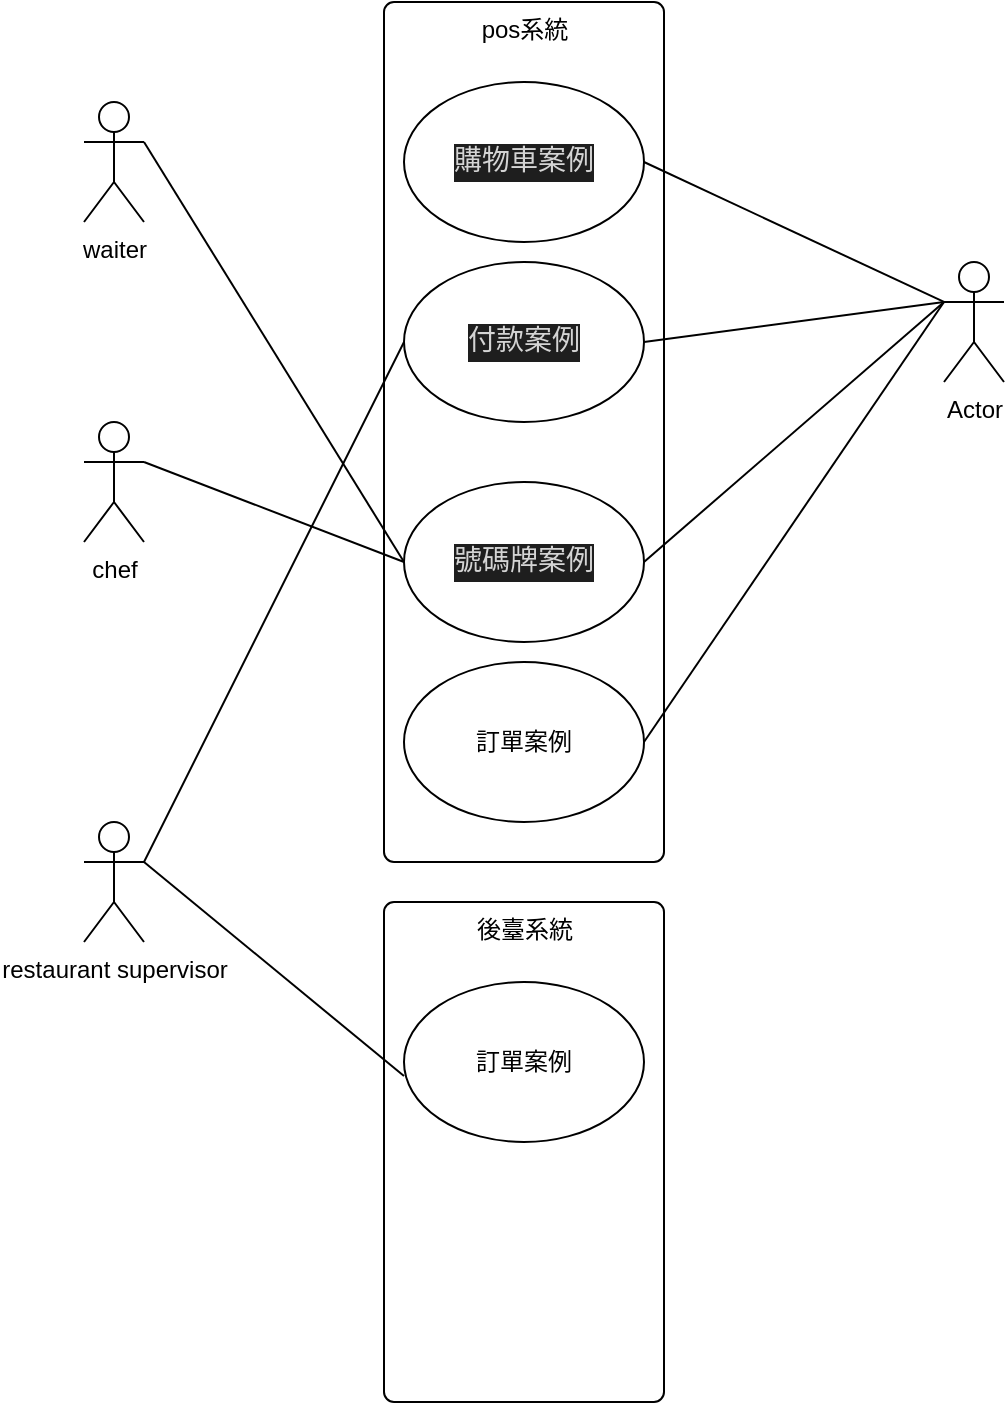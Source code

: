 <mxfile>
    <diagram id="qECihoOcTkfPVkBHCYOp" name="使用者案例">
        <mxGraphModel dx="610" dy="594" grid="1" gridSize="10" guides="1" tooltips="1" connect="1" arrows="1" fold="1" page="1" pageScale="1" pageWidth="827" pageHeight="1169" math="0" shadow="0">
            <root>
                <mxCell id="0"/>
                <mxCell id="1" parent="0"/>
                <mxCell id="4" value="&lt;span style=&quot;&quot;&gt;後臺系統&lt;/span&gt;" style="html=1;align=center;verticalAlign=top;rounded=1;absoluteArcSize=1;arcSize=10;dashed=0;" parent="1" vertex="1">
                    <mxGeometry x="230" y="470" width="140" height="250" as="geometry"/>
                </mxCell>
                <mxCell id="6" value="pos系統" style="html=1;align=center;verticalAlign=top;rounded=1;absoluteArcSize=1;arcSize=10;dashed=0;" parent="1" vertex="1">
                    <mxGeometry x="230" y="20" width="140" height="430" as="geometry"/>
                </mxCell>
                <mxCell id="3" value="&lt;div style=&quot;color: rgb(212, 212, 212); background-color: rgb(30, 30, 30); font-family: Consolas, &amp;quot;Courier New&amp;quot;, monospace; font-size: 14px; line-height: 19px;&quot;&gt;購物車案例&lt;/div&gt;" style="ellipse;whiteSpace=wrap;html=1;" parent="1" vertex="1">
                    <mxGeometry x="240" y="60" width="120" height="80" as="geometry"/>
                </mxCell>
                <mxCell id="5" value="waiter" style="shape=umlActor;verticalLabelPosition=bottom;verticalAlign=top;html=1;" parent="1" vertex="1">
                    <mxGeometry x="80" y="70" width="30" height="60" as="geometry"/>
                </mxCell>
                <mxCell id="18" style="edgeStyle=none;html=1;exitX=1;exitY=0.333;exitDx=0;exitDy=0;exitPerimeter=0;entryX=0;entryY=0.588;entryDx=0;entryDy=0;entryPerimeter=0;endArrow=none;endFill=0;" parent="1" source="7" target="14" edge="1">
                    <mxGeometry relative="1" as="geometry"/>
                </mxCell>
                <mxCell id="7" value="restaurant supervisor" style="shape=umlActor;verticalLabelPosition=bottom;verticalAlign=top;html=1;" parent="1" vertex="1">
                    <mxGeometry x="80" y="430" width="30" height="60" as="geometry"/>
                </mxCell>
                <mxCell id="21" style="edgeStyle=none;html=1;entryX=1;entryY=0.5;entryDx=0;entryDy=0;endArrow=none;endFill=0;exitX=0;exitY=0.333;exitDx=0;exitDy=0;exitPerimeter=0;" parent="1" source="8" target="3" edge="1">
                    <mxGeometry relative="1" as="geometry">
                        <mxPoint x="430" y="190" as="sourcePoint"/>
                    </mxGeometry>
                </mxCell>
                <mxCell id="22" style="edgeStyle=none;html=1;exitX=0;exitY=0.333;exitDx=0;exitDy=0;exitPerimeter=0;entryX=1;entryY=0.5;entryDx=0;entryDy=0;endArrow=none;endFill=0;" parent="1" source="8" target="13" edge="1">
                    <mxGeometry relative="1" as="geometry"/>
                </mxCell>
                <mxCell id="23" style="edgeStyle=none;html=1;exitX=0;exitY=0.333;exitDx=0;exitDy=0;exitPerimeter=0;entryX=1;entryY=0.5;entryDx=0;entryDy=0;endArrow=none;endFill=0;" parent="1" source="8" target="19" edge="1">
                    <mxGeometry relative="1" as="geometry"/>
                </mxCell>
                <mxCell id="30" style="edgeStyle=none;html=1;exitX=0;exitY=0.333;exitDx=0;exitDy=0;exitPerimeter=0;entryX=1;entryY=0.5;entryDx=0;entryDy=0;endArrow=none;endFill=0;" parent="1" source="8" target="29" edge="1">
                    <mxGeometry relative="1" as="geometry"/>
                </mxCell>
                <mxCell id="8" value="Actor" style="shape=umlActor;verticalLabelPosition=bottom;verticalAlign=top;html=1;" parent="1" vertex="1">
                    <mxGeometry x="510" y="150" width="30" height="60" as="geometry"/>
                </mxCell>
                <mxCell id="9" value="chef" style="shape=umlActor;verticalLabelPosition=bottom;verticalAlign=top;html=1;" parent="1" vertex="1">
                    <mxGeometry x="80" y="230" width="30" height="60" as="geometry"/>
                </mxCell>
                <mxCell id="20" style="edgeStyle=none;html=1;exitX=0;exitY=0.5;exitDx=0;exitDy=0;entryX=1;entryY=0.333;entryDx=0;entryDy=0;entryPerimeter=0;endArrow=none;endFill=0;" parent="1" source="13" target="7" edge="1">
                    <mxGeometry relative="1" as="geometry"/>
                </mxCell>
                <mxCell id="13" value="&lt;div style=&quot;color: rgb(212, 212, 212); background-color: rgb(30, 30, 30); font-family: Consolas, &amp;quot;Courier New&amp;quot;, monospace; font-size: 14px; line-height: 19px;&quot;&gt;付款案例&lt;/div&gt;" style="ellipse;whiteSpace=wrap;html=1;" parent="1" vertex="1">
                    <mxGeometry x="240" y="150" width="120" height="80" as="geometry"/>
                </mxCell>
                <mxCell id="14" value="訂單案例" style="ellipse;whiteSpace=wrap;html=1;" parent="1" vertex="1">
                    <mxGeometry x="240" y="510" width="120" height="80" as="geometry"/>
                </mxCell>
                <mxCell id="24" style="edgeStyle=none;html=1;exitX=0;exitY=0.5;exitDx=0;exitDy=0;entryX=1;entryY=0.333;entryDx=0;entryDy=0;entryPerimeter=0;endArrow=none;endFill=0;" parent="1" source="19" target="5" edge="1">
                    <mxGeometry relative="1" as="geometry"/>
                </mxCell>
                <mxCell id="25" style="edgeStyle=none;html=1;exitX=0;exitY=0.5;exitDx=0;exitDy=0;entryX=1;entryY=0.333;entryDx=0;entryDy=0;entryPerimeter=0;endArrow=none;endFill=0;" parent="1" source="19" target="9" edge="1">
                    <mxGeometry relative="1" as="geometry"/>
                </mxCell>
                <mxCell id="19" value="&lt;div style=&quot;color: rgb(212, 212, 212); background-color: rgb(30, 30, 30); font-family: Consolas, &amp;quot;Courier New&amp;quot;, monospace; font-size: 14px; line-height: 19px;&quot;&gt;&lt;div style=&quot;line-height: 19px;&quot;&gt;號碼牌案例&lt;/div&gt;&lt;/div&gt;" style="ellipse;whiteSpace=wrap;html=1;" parent="1" vertex="1">
                    <mxGeometry x="240" y="260" width="120" height="80" as="geometry"/>
                </mxCell>
                <mxCell id="29" value="訂單案例" style="ellipse;whiteSpace=wrap;html=1;" parent="1" vertex="1">
                    <mxGeometry x="240" y="350" width="120" height="80" as="geometry"/>
                </mxCell>
            </root>
        </mxGraphModel>
    </diagram>
    <diagram id="82PADr6x4MjmLu8p6FVv" name="初步類別圖">
        <mxGraphModel dx="1220" dy="1188" grid="1" gridSize="10" guides="1" tooltips="1" connect="1" arrows="1" fold="1" page="1" pageScale="1" pageWidth="827" pageHeight="1169" math="0" shadow="0">
            <root>
                <mxCell id="0"/>
                <mxCell id="1" parent="0"/>
                <mxCell id="VuS-07AlRzy8lu9DhG5g-1" style="edgeStyle=none;html=1;exitX=0.5;exitY=0;exitDx=0;exitDy=0;entryX=0.5;entryY=0;entryDx=0;entryDy=0;endArrow=none;endFill=0;" parent="1" source="hAJrqZ_4Vn-tE6ME1J5W-5" target="hAJrqZ_4Vn-tE6ME1J5W-1" edge="1">
                    <mxGeometry relative="1" as="geometry">
                        <mxPoint x="80" y="270" as="targetPoint"/>
                        <Array as="points">
                            <mxPoint x="720" y="210"/>
                            <mxPoint x="80" y="210"/>
                        </Array>
                    </mxGeometry>
                </mxCell>
                <mxCell id="hAJrqZ_4Vn-tE6ME1J5W-1" value="顧客" style="swimlane;fontStyle=0;childLayout=stackLayout;horizontal=1;startSize=26;fillColor=none;horizontalStack=0;resizeParent=1;resizeParentMax=0;resizeLast=0;collapsible=1;marginBottom=0;" parent="1" vertex="1">
                    <mxGeometry x="10" y="347" width="140" height="104" as="geometry"/>
                </mxCell>
                <mxCell id="hAJrqZ_4Vn-tE6ME1J5W-2" value="-姓名                " style="text;strokeColor=none;fillColor=none;align=left;verticalAlign=top;spacingLeft=4;spacingRight=4;overflow=hidden;rotatable=0;points=[[0,0.5],[1,0.5]];portConstraint=eastwest;" parent="hAJrqZ_4Vn-tE6ME1J5W-1" vertex="1">
                    <mxGeometry y="26" width="140" height="26" as="geometry"/>
                </mxCell>
                <mxCell id="hAJrqZ_4Vn-tE6ME1J5W-3" value="-電話" style="text;strokeColor=none;fillColor=none;align=left;verticalAlign=top;spacingLeft=4;spacingRight=4;overflow=hidden;rotatable=0;points=[[0,0.5],[1,0.5]];portConstraint=eastwest;" parent="hAJrqZ_4Vn-tE6ME1J5W-1" vertex="1">
                    <mxGeometry y="52" width="140" height="26" as="geometry"/>
                </mxCell>
                <mxCell id="hAJrqZ_4Vn-tE6ME1J5W-4" value="-號碼牌編號" style="text;strokeColor=none;fillColor=none;align=left;verticalAlign=top;spacingLeft=4;spacingRight=4;overflow=hidden;rotatable=0;points=[[0,0.5],[1,0.5]];portConstraint=eastwest;" parent="hAJrqZ_4Vn-tE6ME1J5W-1" vertex="1">
                    <mxGeometry y="78" width="140" height="26" as="geometry"/>
                </mxCell>
                <mxCell id="hAJrqZ_4Vn-tE6ME1J5W-5" value="號碼牌" style="swimlane;fontStyle=0;childLayout=stackLayout;horizontal=1;startSize=26;fillColor=none;horizontalStack=0;resizeParent=1;resizeParentMax=0;resizeLast=0;collapsible=1;marginBottom=0;" parent="1" vertex="1">
                    <mxGeometry x="650" y="376" width="140" height="78" as="geometry"/>
                </mxCell>
                <mxCell id="hAJrqZ_4Vn-tE6ME1J5W-6" value="-號碼牌編號" style="text;strokeColor=none;fillColor=none;align=left;verticalAlign=top;spacingLeft=4;spacingRight=4;overflow=hidden;rotatable=0;points=[[0,0.5],[1,0.5]];portConstraint=eastwest;" parent="hAJrqZ_4Vn-tE6ME1J5W-5" vertex="1">
                    <mxGeometry y="26" width="140" height="26" as="geometry"/>
                </mxCell>
                <mxCell id="pBHuf90lVJNTkwSoRUku-136" value="-以選擇數量" style="text;strokeColor=none;fillColor=none;align=left;verticalAlign=top;spacingLeft=4;spacingRight=4;overflow=hidden;rotatable=0;points=[[0,0.5],[1,0.5]];portConstraint=eastwest;" parent="hAJrqZ_4Vn-tE6ME1J5W-5" vertex="1">
                    <mxGeometry y="52" width="140" height="26" as="geometry"/>
                </mxCell>
                <mxCell id="hAJrqZ_4Vn-tE6ME1J5W-9" value="購物車" style="swimlane;fontStyle=0;childLayout=stackLayout;horizontal=1;startSize=26;fillColor=none;horizontalStack=0;resizeParent=1;resizeParentMax=0;resizeLast=0;collapsible=1;marginBottom=0;" parent="1" vertex="1">
                    <mxGeometry x="440" y="350" width="140" height="104" as="geometry"/>
                </mxCell>
                <mxCell id="pBHuf90lVJNTkwSoRUku-84" value="-品項" style="text;strokeColor=none;fillColor=none;align=left;verticalAlign=top;spacingLeft=4;spacingRight=4;overflow=hidden;rotatable=0;points=[[0,0.5],[1,0.5]];portConstraint=eastwest;" parent="hAJrqZ_4Vn-tE6ME1J5W-9" vertex="1">
                    <mxGeometry y="26" width="140" height="26" as="geometry"/>
                </mxCell>
                <mxCell id="pBHuf90lVJNTkwSoRUku-85" value="-數量" style="text;strokeColor=none;fillColor=none;align=left;verticalAlign=top;spacingLeft=4;spacingRight=4;overflow=hidden;rotatable=0;points=[[0,0.5],[1,0.5]];portConstraint=eastwest;" parent="hAJrqZ_4Vn-tE6ME1J5W-9" vertex="1">
                    <mxGeometry y="52" width="140" height="26" as="geometry"/>
                </mxCell>
                <mxCell id="pBHuf90lVJNTkwSoRUku-86" value="-金額" style="text;strokeColor=none;fillColor=none;align=left;verticalAlign=top;spacingLeft=4;spacingRight=4;overflow=hidden;rotatable=0;points=[[0,0.5],[1,0.5]];portConstraint=eastwest;" parent="hAJrqZ_4Vn-tE6ME1J5W-9" vertex="1">
                    <mxGeometry y="78" width="140" height="26" as="geometry"/>
                </mxCell>
                <mxCell id="nwbaN4No80MVeSS00txD-1" style="edgeStyle=none;html=1;exitX=0.5;exitY=0;exitDx=0;exitDy=0;endArrow=none;endFill=0;" edge="1" parent="1" source="hAJrqZ_4Vn-tE6ME1J5W-13" target="BgGRDCiuoUSb80fLECqQ-5">
                    <mxGeometry relative="1" as="geometry"/>
                </mxCell>
                <mxCell id="hAJrqZ_4Vn-tE6ME1J5W-13" value="餐廳主管" style="swimlane;fontStyle=0;childLayout=stackLayout;horizontal=1;startSize=26;fillColor=none;horizontalStack=0;resizeParent=1;resizeParentMax=0;resizeLast=0;collapsible=1;marginBottom=0;" parent="1" vertex="1">
                    <mxGeometry x="900" y="380" width="140" height="78" as="geometry"/>
                </mxCell>
                <mxCell id="hAJrqZ_4Vn-tE6ME1J5W-14" value="-姓名" style="text;strokeColor=none;fillColor=none;align=left;verticalAlign=top;spacingLeft=4;spacingRight=4;overflow=hidden;rotatable=0;points=[[0,0.5],[1,0.5]];portConstraint=eastwest;" parent="hAJrqZ_4Vn-tE6ME1J5W-13" vertex="1">
                    <mxGeometry y="26" width="140" height="26" as="geometry"/>
                </mxCell>
                <mxCell id="hAJrqZ_4Vn-tE6ME1J5W-15" value="-員工編號" style="text;strokeColor=none;fillColor=none;align=left;verticalAlign=top;spacingLeft=4;spacingRight=4;overflow=hidden;rotatable=0;points=[[0,0.5],[1,0.5]];portConstraint=eastwest;" parent="hAJrqZ_4Vn-tE6ME1J5W-13" vertex="1">
                    <mxGeometry y="52" width="140" height="26" as="geometry"/>
                </mxCell>
                <mxCell id="pBHuf90lVJNTkwSoRUku-4" value="訂單系統" style="swimlane;fontStyle=0;childLayout=stackLayout;horizontal=1;startSize=26;fillColor=none;horizontalStack=0;resizeParent=1;resizeParentMax=0;resizeLast=0;collapsible=1;marginBottom=0;" parent="1" vertex="1">
                    <mxGeometry x="220" y="370" width="140" height="78" as="geometry"/>
                </mxCell>
                <mxCell id="pBHuf90lVJNTkwSoRUku-5" value="-訂單編號" style="text;strokeColor=none;fillColor=none;align=left;verticalAlign=top;spacingLeft=4;spacingRight=4;overflow=hidden;rotatable=0;points=[[0,0.5],[1,0.5]];portConstraint=eastwest;" parent="pBHuf90lVJNTkwSoRUku-4" vertex="1">
                    <mxGeometry y="26" width="140" height="26" as="geometry"/>
                </mxCell>
                <mxCell id="pBHuf90lVJNTkwSoRUku-6" value="-訂單時間" style="text;strokeColor=none;fillColor=none;align=left;verticalAlign=top;spacingLeft=4;spacingRight=4;overflow=hidden;rotatable=0;points=[[0,0.5],[1,0.5]];portConstraint=eastwest;" parent="pBHuf90lVJNTkwSoRUku-4" vertex="1">
                    <mxGeometry y="52" width="140" height="26" as="geometry"/>
                </mxCell>
                <mxCell id="pBHuf90lVJNTkwSoRUku-8" style="edgeStyle=none;html=1;endArrow=none;endFill=0;entryX=0;entryY=0.923;entryDx=0;entryDy=0;entryPerimeter=0;" parent="1" target="pBHuf90lVJNTkwSoRUku-5" edge="1">
                    <mxGeometry relative="1" as="geometry">
                        <mxPoint x="150" y="420" as="sourcePoint"/>
                        <mxPoint x="210" y="410" as="targetPoint"/>
                    </mxGeometry>
                </mxCell>
                <mxCell id="pBHuf90lVJNTkwSoRUku-10" value="&lt;font style=&quot;font-size: 14px;&quot;&gt;輸入&lt;/font&gt;" style="edgeLabel;html=1;align=center;verticalAlign=middle;resizable=0;points=[];" parent="1" vertex="1" connectable="0">
                    <mxGeometry x="140" y="290" as="geometry">
                        <mxPoint x="38" y="120" as="offset"/>
                    </mxGeometry>
                </mxCell>
                <mxCell id="pBHuf90lVJNTkwSoRUku-87" style="edgeStyle=none;html=1;entryX=0;entryY=0.5;entryDx=0;entryDy=0;endArrow=none;endFill=0;" parent="1" target="pBHuf90lVJNTkwSoRUku-85" edge="1">
                    <mxGeometry relative="1" as="geometry">
                        <mxPoint x="360" y="415" as="sourcePoint"/>
                    </mxGeometry>
                </mxCell>
                <mxCell id="pBHuf90lVJNTkwSoRUku-88" value="&lt;span style=&quot;color: rgb(240, 240, 240); font-family: Helvetica; font-style: normal; font-variant-ligatures: normal; font-variant-caps: normal; font-weight: 400; letter-spacing: normal; orphans: 2; text-align: center; text-indent: 0px; text-transform: none; widows: 2; word-spacing: 0px; -webkit-text-stroke-width: 0px; background-color: rgb(24, 20, 29); text-decoration-thickness: initial; text-decoration-style: initial; text-decoration-color: initial; float: none; display: inline !important;&quot;&gt;&lt;font style=&quot;font-size: 14px;&quot;&gt;對應&lt;/font&gt;&lt;/span&gt;" style="text;whiteSpace=wrap;html=1;" parent="1" vertex="1">
                    <mxGeometry x="380" y="392.5" width="30" height="13" as="geometry"/>
                </mxCell>
                <mxCell id="pBHuf90lVJNTkwSoRUku-90" value="" style="triangle;whiteSpace=wrap;html=1;fillColor=#0050ef;fontColor=#ffffff;strokeColor=#001DBC;" parent="1" vertex="1">
                    <mxGeometry x="200" y="399" width="20" height="20" as="geometry"/>
                </mxCell>
                <mxCell id="pBHuf90lVJNTkwSoRUku-94" value="" style="triangle;whiteSpace=wrap;html=1;fillColor=#0050ef;fontColor=#ffffff;strokeColor=#001DBC;" parent="1" vertex="1">
                    <mxGeometry x="420" y="390" width="20" height="20" as="geometry"/>
                </mxCell>
                <mxCell id="pBHuf90lVJNTkwSoRUku-112" style="edgeStyle=none;html=1;endArrow=none;endFill=0;exitX=1;exitY=0.5;exitDx=0;exitDy=0;entryX=0;entryY=0.5;entryDx=0;entryDy=0;" parent="1" source="pBHuf90lVJNTkwSoRUku-85" target="hAJrqZ_4Vn-tE6ME1J5W-6" edge="1">
                    <mxGeometry relative="1" as="geometry">
                        <mxPoint x="590" y="420" as="sourcePoint"/>
                        <mxPoint x="645" y="420" as="targetPoint"/>
                    </mxGeometry>
                </mxCell>
                <mxCell id="pBHuf90lVJNTkwSoRUku-117" value="" style="triangle;whiteSpace=wrap;html=1;fillColor=#0050ef;fontColor=#ffffff;strokeColor=#001DBC;" parent="1" vertex="1">
                    <mxGeometry x="630" y="392" width="20" height="20" as="geometry"/>
                </mxCell>
                <mxCell id="pBHuf90lVJNTkwSoRUku-119" value="&lt;span style=&quot;color: rgb(240, 240, 240); font-family: Helvetica; font-style: normal; font-variant-ligatures: normal; font-variant-caps: normal; font-weight: 400; letter-spacing: normal; orphans: 2; text-align: center; text-indent: 0px; text-transform: none; widows: 2; word-spacing: 0px; -webkit-text-stroke-width: 0px; background-color: rgb(24, 20, 29); text-decoration-thickness: initial; text-decoration-style: initial; text-decoration-color: initial; float: none; display: inline !important;&quot;&gt;&lt;font style=&quot;font-size: 14px;&quot;&gt;產生&lt;/font&gt;&lt;/span&gt;" style="text;whiteSpace=wrap;html=1;" parent="1" vertex="1">
                    <mxGeometry x="590" y="389" width="30" height="20" as="geometry"/>
                </mxCell>
                <mxCell id="pBHuf90lVJNTkwSoRUku-120" value="廚師" style="swimlane;fontStyle=0;childLayout=stackLayout;horizontal=1;startSize=26;fillColor=none;horizontalStack=0;resizeParent=1;resizeParentMax=0;resizeLast=0;collapsible=1;marginBottom=0;" parent="1" vertex="1">
                    <mxGeometry x="650" y="560" width="140" height="104" as="geometry"/>
                </mxCell>
                <mxCell id="pBHuf90lVJNTkwSoRUku-121" value="-姓名" style="text;strokeColor=none;fillColor=none;align=left;verticalAlign=top;spacingLeft=4;spacingRight=4;overflow=hidden;rotatable=0;points=[[0,0.5],[1,0.5]];portConstraint=eastwest;" parent="pBHuf90lVJNTkwSoRUku-120" vertex="1">
                    <mxGeometry y="26" width="140" height="26" as="geometry"/>
                </mxCell>
                <mxCell id="uZyFl2SKVjdVo5OU8nM6-3" value="-員工編號" style="text;strokeColor=none;fillColor=none;align=left;verticalAlign=top;spacingLeft=4;spacingRight=4;overflow=hidden;rotatable=0;points=[[0,0.5],[1,0.5]];portConstraint=eastwest;" parent="pBHuf90lVJNTkwSoRUku-120" vertex="1">
                    <mxGeometry y="52" width="140" height="26" as="geometry"/>
                </mxCell>
                <mxCell id="ab_S_wNIRrhUJm5WR4jQ-7" value="-號碼牌編號" style="text;strokeColor=none;fillColor=none;align=left;verticalAlign=top;spacingLeft=4;spacingRight=4;overflow=hidden;rotatable=0;points=[[0,0.5],[1,0.5]];portConstraint=eastwest;" parent="pBHuf90lVJNTkwSoRUku-120" vertex="1">
                    <mxGeometry y="78" width="140" height="26" as="geometry"/>
                </mxCell>
                <mxCell id="pBHuf90lVJNTkwSoRUku-126" value="" style="triangle;whiteSpace=wrap;html=1;fillColor=#0050ef;fontColor=#ffffff;strokeColor=#001DBC;rotation=90;" parent="1" vertex="1">
                    <mxGeometry x="725" y="540" width="20" height="20" as="geometry"/>
                </mxCell>
                <mxCell id="ab_S_wNIRrhUJm5WR4jQ-4" style="edgeStyle=none;html=1;endArrow=none;endFill=0;exitX=0.5;exitY=0;exitDx=0;exitDy=0;" parent="1" source="pBHuf90lVJNTkwSoRUku-120" edge="1">
                    <mxGeometry relative="1" as="geometry">
                        <mxPoint x="661.96" y="510" as="sourcePoint"/>
                        <mxPoint x="720.0" y="454" as="targetPoint"/>
                        <Array as="points">
                            <mxPoint x="720" y="500"/>
                        </Array>
                    </mxGeometry>
                </mxCell>
                <mxCell id="ab_S_wNIRrhUJm5WR4jQ-6" value="&lt;span style=&quot;color: rgb(240, 240, 240); font-family: Helvetica; font-style: normal; font-variant-ligatures: normal; font-variant-caps: normal; font-weight: 400; letter-spacing: normal; orphans: 2; text-align: center; text-indent: 0px; text-transform: none; widows: 2; word-spacing: 0px; -webkit-text-stroke-width: 0px; background-color: rgb(24, 20, 29); text-decoration-thickness: initial; text-decoration-style: initial; text-decoration-color: initial; float: none; display: inline !important;&quot;&gt;&lt;font style=&quot;font-size: 14px;&quot;&gt;提供&lt;/font&gt;&lt;/span&gt;" style="text;whiteSpace=wrap;html=1;" parent="1" vertex="1">
                    <mxGeometry x="720" y="510" width="35" height="13" as="geometry"/>
                </mxCell>
                <mxCell id="ab_S_wNIRrhUJm5WR4jQ-11" style="edgeStyle=none;html=1;endArrow=none;endFill=0;entryX=0;entryY=0.5;entryDx=0;entryDy=0;" parent="1" target="hAJrqZ_4Vn-tE6ME1J5W-14" edge="1">
                    <mxGeometry relative="1" as="geometry">
                        <mxPoint x="790" y="420" as="sourcePoint"/>
                        <mxPoint x="960" y="530" as="targetPoint"/>
                    </mxGeometry>
                </mxCell>
                <mxCell id="ab_S_wNIRrhUJm5WR4jQ-13" value="&lt;span style=&quot;color: rgb(240, 240, 240); font-family: Helvetica; font-style: normal; font-variant-ligatures: normal; font-variant-caps: normal; font-weight: 400; letter-spacing: normal; orphans: 2; text-align: center; text-indent: 0px; text-transform: none; widows: 2; word-spacing: 0px; -webkit-text-stroke-width: 0px; background-color: rgb(24, 20, 29); text-decoration-thickness: initial; text-decoration-style: initial; text-decoration-color: initial; float: none; display: inline !important;&quot;&gt;&lt;font style=&quot;font-size: 14px;&quot;&gt;提供&lt;/font&gt;&lt;/span&gt;" style="text;whiteSpace=wrap;html=1;" parent="1" vertex="1">
                    <mxGeometry x="840" y="390" width="30" height="33" as="geometry"/>
                </mxCell>
                <mxCell id="ab_S_wNIRrhUJm5WR4jQ-14" value="" style="triangle;whiteSpace=wrap;html=1;fillColor=#0050ef;fontColor=#ffffff;strokeColor=#001DBC;" parent="1" vertex="1">
                    <mxGeometry x="880" y="390" width="20" height="20" as="geometry"/>
                </mxCell>
                <mxCell id="VuS-07AlRzy8lu9DhG5g-2" value="&lt;span style=&quot;color: rgb(240, 240, 240); font-family: Helvetica; font-style: normal; font-variant-ligatures: normal; font-variant-caps: normal; font-weight: 400; letter-spacing: normal; orphans: 2; text-align: center; text-indent: 0px; text-transform: none; widows: 2; word-spacing: 0px; -webkit-text-stroke-width: 0px; background-color: rgb(24, 20, 29); text-decoration-thickness: initial; text-decoration-style: initial; text-decoration-color: initial; float: none; display: inline !important;&quot;&gt;&lt;font style=&quot;font-size: 15px;&quot;&gt;提供&lt;/font&gt;&lt;/span&gt;" style="text;whiteSpace=wrap;html=1;" parent="1" vertex="1">
                    <mxGeometry x="680" y="220" width="60" height="40" as="geometry"/>
                </mxCell>
                <mxCell id="VuS-07AlRzy8lu9DhG5g-3" value="" style="triangle;whiteSpace=wrap;html=1;fillColor=#0050ef;fontColor=#ffffff;strokeColor=#001DBC;rotation=-175;" parent="1" vertex="1">
                    <mxGeometry x="650" y="220" width="20" height="20" as="geometry"/>
                </mxCell>
                <mxCell id="OF6LgDVY5I-01RWUvwIg-1" style="edgeStyle=none;html=1;exitX=0.5;exitY=0;exitDx=0;exitDy=0;entryX=0.507;entryY=1.189;entryDx=0;entryDy=0;entryPerimeter=0;fontSize=14;endArrow=none;endFill=0;" parent="1" source="B6JgMUlQO-KQwOv79HWO-1" target="hAJrqZ_4Vn-tE6ME1J5W-15" edge="1">
                    <mxGeometry relative="1" as="geometry"/>
                </mxCell>
                <mxCell id="B6JgMUlQO-KQwOv79HWO-1" value="後台系統" style="swimlane;fontStyle=0;childLayout=stackLayout;horizontal=1;startSize=26;fillColor=none;horizontalStack=0;resizeParent=1;resizeParentMax=0;resizeLast=0;collapsible=1;marginBottom=0;" parent="1" vertex="1">
                    <mxGeometry x="900" y="590" width="140" height="78" as="geometry"/>
                </mxCell>
                <mxCell id="B6JgMUlQO-KQwOv79HWO-2" value="-菜單編號" style="text;strokeColor=none;fillColor=none;align=left;verticalAlign=top;spacingLeft=4;spacingRight=4;overflow=hidden;rotatable=0;points=[[0,0.5],[1,0.5]];portConstraint=eastwest;" parent="B6JgMUlQO-KQwOv79HWO-1" vertex="1">
                    <mxGeometry y="26" width="140" height="26" as="geometry"/>
                </mxCell>
                <mxCell id="B6JgMUlQO-KQwOv79HWO-3" value="-菜單金額" style="text;strokeColor=none;fillColor=none;align=left;verticalAlign=top;spacingLeft=4;spacingRight=4;overflow=hidden;rotatable=0;points=[[0,0.5],[1,0.5]];portConstraint=eastwest;" parent="B6JgMUlQO-KQwOv79HWO-1" vertex="1">
                    <mxGeometry y="52" width="140" height="26" as="geometry"/>
                </mxCell>
                <mxCell id="wcq0JYGw0HwkBn0DrlcB-6" style="edgeStyle=none;html=1;exitX=0.5;exitY=0;exitDx=0;exitDy=0;entryX=0.498;entryY=1.05;entryDx=0;entryDy=0;entryPerimeter=0;fontSize=14;endArrow=none;endFill=0;" parent="1" source="wcq0JYGw0HwkBn0DrlcB-1" target="ab_S_wNIRrhUJm5WR4jQ-7" edge="1">
                    <mxGeometry relative="1" as="geometry"/>
                </mxCell>
                <mxCell id="wcq0JYGw0HwkBn0DrlcB-1" value="員工" style="swimlane;fontStyle=0;childLayout=stackLayout;horizontal=1;startSize=26;fillColor=none;horizontalStack=0;resizeParent=1;resizeParentMax=0;resizeLast=0;collapsible=1;marginBottom=0;" parent="1" vertex="1">
                    <mxGeometry x="650" y="770" width="140" height="130" as="geometry"/>
                </mxCell>
                <mxCell id="wcq0JYGw0HwkBn0DrlcB-2" value="-姓名" style="text;strokeColor=none;fillColor=none;align=left;verticalAlign=top;spacingLeft=4;spacingRight=4;overflow=hidden;rotatable=0;points=[[0,0.5],[1,0.5]];portConstraint=eastwest;" parent="wcq0JYGw0HwkBn0DrlcB-1" vertex="1">
                    <mxGeometry y="26" width="140" height="26" as="geometry"/>
                </mxCell>
                <mxCell id="wcq0JYGw0HwkBn0DrlcB-3" value="-員工編號" style="text;strokeColor=none;fillColor=none;align=left;verticalAlign=top;spacingLeft=4;spacingRight=4;overflow=hidden;rotatable=0;points=[[0,0.5],[1,0.5]];portConstraint=eastwest;" parent="wcq0JYGw0HwkBn0DrlcB-1" vertex="1">
                    <mxGeometry y="52" width="140" height="26" as="geometry"/>
                </mxCell>
                <mxCell id="wcq0JYGw0HwkBn0DrlcB-4" value="-號碼牌編號" style="text;strokeColor=none;fillColor=none;align=left;verticalAlign=top;spacingLeft=4;spacingRight=4;overflow=hidden;rotatable=0;points=[[0,0.5],[1,0.5]];portConstraint=eastwest;" parent="wcq0JYGw0HwkBn0DrlcB-1" vertex="1">
                    <mxGeometry y="78" width="140" height="26" as="geometry"/>
                </mxCell>
                <mxCell id="wcq0JYGw0HwkBn0DrlcB-10" value="-客戶" style="text;strokeColor=none;fillColor=none;align=left;verticalAlign=top;spacingLeft=4;spacingRight=4;overflow=hidden;rotatable=0;points=[[0,0.5],[1,0.5]];portConstraint=eastwest;" parent="wcq0JYGw0HwkBn0DrlcB-1" vertex="1">
                    <mxGeometry y="104" width="140" height="26" as="geometry"/>
                </mxCell>
                <mxCell id="wcq0JYGw0HwkBn0DrlcB-8" value="" style="triangle;whiteSpace=wrap;html=1;fillColor=#0050ef;fontColor=#ffffff;strokeColor=#001DBC;rotation=90;" parent="1" vertex="1">
                    <mxGeometry x="725" y="750" width="20" height="20" as="geometry"/>
                </mxCell>
                <mxCell id="wcq0JYGw0HwkBn0DrlcB-9" value="&lt;span style=&quot;color: rgb(240, 240, 240); font-family: Helvetica; font-style: normal; font-variant-ligatures: normal; font-variant-caps: normal; font-weight: 400; letter-spacing: normal; orphans: 2; text-align: center; text-indent: 0px; text-transform: none; widows: 2; word-spacing: 0px; -webkit-text-stroke-width: 0px; background-color: rgb(24, 20, 29); text-decoration-thickness: initial; text-decoration-style: initial; text-decoration-color: initial; float: none; display: inline !important;&quot;&gt;&lt;font style=&quot;font-size: 14px;&quot;&gt;提供&lt;/font&gt;&lt;/span&gt;" style="text;whiteSpace=wrap;html=1;" parent="1" vertex="1">
                    <mxGeometry x="725" y="720" width="35" height="13" as="geometry"/>
                </mxCell>
                <mxCell id="OF6LgDVY5I-01RWUvwIg-2" value="" style="triangle;whiteSpace=wrap;html=1;fillColor=#0050ef;fontColor=#ffffff;strokeColor=#001DBC;rotation=90;" parent="1" vertex="1">
                    <mxGeometry x="970" y="570" width="20" height="20" as="geometry"/>
                </mxCell>
                <mxCell id="OF6LgDVY5I-01RWUvwIg-3" value="&lt;span style=&quot;color: rgb(240, 240, 240); font-family: Helvetica; font-style: normal; font-variant-ligatures: normal; font-variant-caps: normal; font-weight: 400; letter-spacing: normal; orphans: 2; text-align: center; text-indent: 0px; text-transform: none; widows: 2; word-spacing: 0px; -webkit-text-stroke-width: 0px; background-color: rgb(24, 20, 29); text-decoration-thickness: initial; text-decoration-style: initial; text-decoration-color: initial; float: none; display: inline !important;&quot;&gt;&lt;font style=&quot;font-size: 14px;&quot;&gt;更改&lt;/font&gt;&lt;/span&gt;" style="text;whiteSpace=wrap;html=1;" parent="1" vertex="1">
                    <mxGeometry x="970" y="540" width="35" height="13" as="geometry"/>
                </mxCell>
                <mxCell id="vbbRUpwnSLoIVsdjADxi-1" style="edgeStyle=none;html=1;exitX=0;exitY=0.5;exitDx=0;exitDy=0;fontSize=14;endArrow=none;endFill=0;entryX=0.444;entryY=1.001;entryDx=0;entryDy=0;entryPerimeter=0;" parent="1" source="wcq0JYGw0HwkBn0DrlcB-3" target="hAJrqZ_4Vn-tE6ME1J5W-4" edge="1">
                    <mxGeometry relative="1" as="geometry">
                        <mxPoint x="50" y="840" as="targetPoint"/>
                        <Array as="points">
                            <mxPoint x="70" y="835"/>
                        </Array>
                    </mxGeometry>
                </mxCell>
                <mxCell id="vbbRUpwnSLoIVsdjADxi-2" value="&lt;span style=&quot;color: rgb(240, 240, 240); font-family: Helvetica; font-style: normal; font-variant-ligatures: normal; font-variant-caps: normal; font-weight: 400; letter-spacing: normal; orphans: 2; text-align: center; text-indent: 0px; text-transform: none; widows: 2; word-spacing: 0px; -webkit-text-stroke-width: 0px; background-color: rgb(24, 20, 29); text-decoration-thickness: initial; text-decoration-style: initial; text-decoration-color: initial; float: none; display: inline !important;&quot;&gt;&lt;font style=&quot;font-size: 14px;&quot;&gt;提供&lt;/font&gt;&lt;/span&gt;" style="text;whiteSpace=wrap;html=1;" parent="1" vertex="1">
                    <mxGeometry x="580" y="810" width="35" height="13" as="geometry"/>
                </mxCell>
                <mxCell id="vbbRUpwnSLoIVsdjADxi-3" value="" style="triangle;whiteSpace=wrap;html=1;fillColor=#0050ef;fontColor=#ffffff;strokeColor=#001DBC;rotation=-180;" parent="1" vertex="1">
                    <mxGeometry x="560" y="810" width="15" height="20" as="geometry"/>
                </mxCell>
                <mxCell id="nwbaN4No80MVeSS00txD-2" style="edgeStyle=none;html=1;exitX=0.5;exitY=0;exitDx=0;exitDy=0;endArrow=none;endFill=0;entryX=0.25;entryY=0;entryDx=0;entryDy=0;" edge="1" parent="1" source="BgGRDCiuoUSb80fLECqQ-1" target="hAJrqZ_4Vn-tE6ME1J5W-1">
                    <mxGeometry relative="1" as="geometry">
                        <mxPoint x="50" y="210" as="targetPoint"/>
                        <Array as="points">
                            <mxPoint x="970" y="80"/>
                            <mxPoint x="45" y="80"/>
                        </Array>
                    </mxGeometry>
                </mxCell>
                <mxCell id="BgGRDCiuoUSb80fLECqQ-1" value="付款系統" style="swimlane;fontStyle=0;childLayout=stackLayout;horizontal=1;startSize=26;fillColor=none;horizontalStack=0;resizeParent=1;resizeParentMax=0;resizeLast=0;collapsible=1;marginBottom=0;" vertex="1" parent="1">
                    <mxGeometry x="900" y="190" width="140" height="130" as="geometry"/>
                </mxCell>
                <mxCell id="BgGRDCiuoUSb80fLECqQ-2" value="-主管姓名" style="text;strokeColor=none;fillColor=none;align=left;verticalAlign=top;spacingLeft=4;spacingRight=4;overflow=hidden;rotatable=0;points=[[0,0.5],[1,0.5]];portConstraint=eastwest;" vertex="1" parent="BgGRDCiuoUSb80fLECqQ-1">
                    <mxGeometry y="26" width="140" height="26" as="geometry"/>
                </mxCell>
                <mxCell id="BgGRDCiuoUSb80fLECqQ-3" value="-主管編號" style="text;strokeColor=none;fillColor=none;align=left;verticalAlign=top;spacingLeft=4;spacingRight=4;overflow=hidden;rotatable=0;points=[[0,0.5],[1,0.5]];portConstraint=eastwest;" vertex="1" parent="BgGRDCiuoUSb80fLECqQ-1">
                    <mxGeometry y="52" width="140" height="26" as="geometry"/>
                </mxCell>
                <mxCell id="BgGRDCiuoUSb80fLECqQ-4" value="-客戶號碼牌編號" style="text;strokeColor=none;fillColor=none;align=left;verticalAlign=top;spacingLeft=4;spacingRight=4;overflow=hidden;rotatable=0;points=[[0,0.5],[1,0.5]];portConstraint=eastwest;" vertex="1" parent="BgGRDCiuoUSb80fLECqQ-1">
                    <mxGeometry y="78" width="140" height="26" as="geometry"/>
                </mxCell>
                <mxCell id="BgGRDCiuoUSb80fLECqQ-5" value="-客戶付款方式" style="text;strokeColor=none;fillColor=none;align=left;verticalAlign=top;spacingLeft=4;spacingRight=4;overflow=hidden;rotatable=0;points=[[0,0.5],[1,0.5]];portConstraint=eastwest;" vertex="1" parent="BgGRDCiuoUSb80fLECqQ-1">
                    <mxGeometry y="104" width="140" height="26" as="geometry"/>
                </mxCell>
                <mxCell id="nwbaN4No80MVeSS00txD-3" value="&lt;span style=&quot;color: rgb(240, 240, 240); font-family: Helvetica; font-style: normal; font-variant-ligatures: normal; font-variant-caps: normal; font-weight: 400; letter-spacing: normal; orphans: 2; text-align: center; text-indent: 0px; text-transform: none; widows: 2; word-spacing: 0px; -webkit-text-stroke-width: 0px; background-color: rgb(24, 20, 29); text-decoration-thickness: initial; text-decoration-style: initial; text-decoration-color: initial; float: none; display: inline !important;&quot;&gt;&lt;font style=&quot;font-size: 14px;&quot;&gt;對應&lt;/font&gt;&lt;/span&gt;" style="text;whiteSpace=wrap;html=1;" vertex="1" parent="1">
                    <mxGeometry x="972.5" y="343" width="30" height="33" as="geometry"/>
                </mxCell>
                <mxCell id="nwbaN4No80MVeSS00txD-4" value="&lt;span style=&quot;color: rgb(240, 240, 240); font-family: Helvetica; font-style: normal; font-variant-ligatures: normal; font-variant-caps: normal; font-weight: 400; letter-spacing: normal; orphans: 2; text-align: center; text-indent: 0px; text-transform: none; widows: 2; word-spacing: 0px; -webkit-text-stroke-width: 0px; background-color: rgb(24, 20, 29); text-decoration-thickness: initial; text-decoration-style: initial; text-decoration-color: initial; float: none; display: inline !important;&quot;&gt;&lt;font style=&quot;font-size: 14px;&quot;&gt;提供&lt;/font&gt;&lt;/span&gt;" style="text;whiteSpace=wrap;html=1;" vertex="1" parent="1">
                    <mxGeometry x="65" y="90" width="30" height="33" as="geometry"/>
                </mxCell>
                <mxCell id="nwbaN4No80MVeSS00txD-5" value="" style="triangle;whiteSpace=wrap;html=1;fillColor=#0050ef;fontColor=#ffffff;strokeColor=#001DBC;rotation=1;" vertex="1" parent="1">
                    <mxGeometry x="100" y="90" width="20" height="20" as="geometry"/>
                </mxCell>
                <mxCell id="nwbaN4No80MVeSS00txD-6" value="" style="triangle;whiteSpace=wrap;html=1;fillColor=#0050ef;fontColor=#ffffff;strokeColor=#001DBC;rotation=90;" vertex="1" parent="1">
                    <mxGeometry x="1005" y="349.5" width="20" height="20" as="geometry"/>
                </mxCell>
            </root>
        </mxGraphModel>
    </diagram>
    <diagram id="FDLMYAm-hFE-y2Uc8FsO" name="類別圖">
        <mxGraphModel dx="1356" dy="1320" grid="1" gridSize="10" guides="1" tooltips="1" connect="1" arrows="1" fold="1" page="1" pageScale="1" pageWidth="827" pageHeight="1169" math="0" shadow="0">
            <root>
                <mxCell id="0"/>
                <mxCell id="1" parent="0"/>
                <mxCell id="bs6P8zE_00heTooHZKNZ-41" value="顧客" style="swimlane;fontStyle=1;align=center;verticalAlign=top;childLayout=stackLayout;horizontal=1;startSize=26;horizontalStack=0;resizeParent=1;resizeParentMax=0;resizeLast=0;collapsible=1;marginBottom=0;fontSize=14;" parent="1" vertex="1">
                    <mxGeometry y="480" width="160" height="164" as="geometry"/>
                </mxCell>
                <mxCell id="bs6P8zE_00heTooHZKNZ-42" value="-姓名                " style="text;strokeColor=none;fillColor=none;align=left;verticalAlign=top;spacingLeft=4;spacingRight=4;overflow=hidden;rotatable=0;points=[[0,0.5],[1,0.5]];portConstraint=eastwest;fontSize=14;" parent="bs6P8zE_00heTooHZKNZ-41" vertex="1">
                    <mxGeometry y="26" width="160" height="26" as="geometry"/>
                </mxCell>
                <mxCell id="bs6P8zE_00heTooHZKNZ-45" value="-電話" style="text;strokeColor=none;fillColor=none;align=left;verticalAlign=top;spacingLeft=4;spacingRight=4;overflow=hidden;rotatable=0;points=[[0,0.5],[1,0.5]];portConstraint=eastwest;fontSize=14;" parent="bs6P8zE_00heTooHZKNZ-41" vertex="1">
                    <mxGeometry y="52" width="160" height="26" as="geometry"/>
                </mxCell>
                <mxCell id="bs6P8zE_00heTooHZKNZ-46" value="-號碼牌編號" style="text;strokeColor=none;fillColor=none;align=left;verticalAlign=top;spacingLeft=4;spacingRight=4;overflow=hidden;rotatable=0;points=[[0,0.5],[1,0.5]];portConstraint=eastwest;fontSize=14;" parent="bs6P8zE_00heTooHZKNZ-41" vertex="1">
                    <mxGeometry y="78" width="160" height="26" as="geometry"/>
                </mxCell>
                <mxCell id="bs6P8zE_00heTooHZKNZ-43" value="" style="line;strokeWidth=1;fillColor=none;align=left;verticalAlign=middle;spacingTop=-1;spacingLeft=3;spacingRight=3;rotatable=0;labelPosition=right;points=[];portConstraint=eastwest;strokeColor=inherit;fontSize=14;" parent="bs6P8zE_00heTooHZKNZ-41" vertex="1">
                    <mxGeometry y="104" width="160" height="8" as="geometry"/>
                </mxCell>
                <mxCell id="bs6P8zE_00heTooHZKNZ-44" value="-進入用餐" style="text;strokeColor=none;fillColor=none;align=left;verticalAlign=top;spacingLeft=4;spacingRight=4;overflow=hidden;rotatable=0;points=[[0,0.5],[1,0.5]];portConstraint=eastwest;fontSize=14;" parent="bs6P8zE_00heTooHZKNZ-41" vertex="1">
                    <mxGeometry y="112" width="160" height="26" as="geometry"/>
                </mxCell>
                <mxCell id="LDSjx-zqO6YKCV2hKGRO-1" value="-結帳" style="text;strokeColor=none;fillColor=none;align=left;verticalAlign=top;spacingLeft=4;spacingRight=4;overflow=hidden;rotatable=0;points=[[0,0.5],[1,0.5]];portConstraint=eastwest;fontSize=14;" parent="bs6P8zE_00heTooHZKNZ-41" vertex="1">
                    <mxGeometry y="138" width="160" height="26" as="geometry"/>
                </mxCell>
                <mxCell id="bs6P8zE_00heTooHZKNZ-48" value="訂單系統" style="swimlane;fontStyle=1;align=center;verticalAlign=top;childLayout=stackLayout;horizontal=1;startSize=26;horizontalStack=0;resizeParent=1;resizeParentMax=0;resizeLast=0;collapsible=1;marginBottom=0;fontSize=14;" parent="1" vertex="1">
                    <mxGeometry x="280" y="480" width="160" height="164" as="geometry"/>
                </mxCell>
                <mxCell id="bs6P8zE_00heTooHZKNZ-49" value="-訂單編號" style="text;strokeColor=none;fillColor=none;align=left;verticalAlign=top;spacingLeft=4;spacingRight=4;overflow=hidden;rotatable=0;points=[[0,0.5],[1,0.5]];portConstraint=eastwest;fontSize=14;" parent="bs6P8zE_00heTooHZKNZ-48" vertex="1">
                    <mxGeometry y="26" width="160" height="26" as="geometry"/>
                </mxCell>
                <mxCell id="bs6P8zE_00heTooHZKNZ-50" value="-訂單時間" style="text;strokeColor=none;fillColor=none;align=left;verticalAlign=top;spacingLeft=4;spacingRight=4;overflow=hidden;rotatable=0;points=[[0,0.5],[1,0.5]];portConstraint=eastwest;fontSize=14;" parent="bs6P8zE_00heTooHZKNZ-48" vertex="1">
                    <mxGeometry y="52" width="160" height="26" as="geometry"/>
                </mxCell>
                <mxCell id="LDSjx-zqO6YKCV2hKGRO-2" value="-訂單數量" style="text;strokeColor=none;fillColor=none;align=left;verticalAlign=top;spacingLeft=4;spacingRight=4;overflow=hidden;rotatable=0;points=[[0,0.5],[1,0.5]];portConstraint=eastwest;fontSize=14;" parent="bs6P8zE_00heTooHZKNZ-48" vertex="1">
                    <mxGeometry y="78" width="160" height="26" as="geometry"/>
                </mxCell>
                <mxCell id="bs6P8zE_00heTooHZKNZ-52" value="" style="line;strokeWidth=1;fillColor=none;align=left;verticalAlign=middle;spacingTop=-1;spacingLeft=3;spacingRight=3;rotatable=0;labelPosition=right;points=[];portConstraint=eastwest;strokeColor=inherit;fontSize=14;" parent="bs6P8zE_00heTooHZKNZ-48" vertex="1">
                    <mxGeometry y="104" width="160" height="8" as="geometry"/>
                </mxCell>
                <mxCell id="bs6P8zE_00heTooHZKNZ-53" value="+ 顯示菜單種類" style="text;strokeColor=none;fillColor=none;align=left;verticalAlign=top;spacingLeft=4;spacingRight=4;overflow=hidden;rotatable=0;points=[[0,0.5],[1,0.5]];portConstraint=eastwest;fontSize=14;" parent="bs6P8zE_00heTooHZKNZ-48" vertex="1">
                    <mxGeometry y="112" width="160" height="26" as="geometry"/>
                </mxCell>
                <mxCell id="g708z0QEO_OZ2-TrdCvY-1" value="+ 新增、修改、刪除" style="text;strokeColor=none;fillColor=none;align=left;verticalAlign=top;spacingLeft=4;spacingRight=4;overflow=hidden;rotatable=0;points=[[0,0.5],[1,0.5]];portConstraint=eastwest;fontSize=14;" parent="bs6P8zE_00heTooHZKNZ-48" vertex="1">
                    <mxGeometry y="138" width="160" height="26" as="geometry"/>
                </mxCell>
                <mxCell id="bs6P8zE_00heTooHZKNZ-54" value="購物車" style="swimlane;fontStyle=1;align=center;verticalAlign=top;childLayout=stackLayout;horizontal=1;startSize=26;horizontalStack=0;resizeParent=1;resizeParentMax=0;resizeLast=0;collapsible=1;marginBottom=0;fontSize=14;" parent="1" vertex="1">
                    <mxGeometry x="560" y="460" width="160" height="182" as="geometry"/>
                </mxCell>
                <mxCell id="bs6P8zE_00heTooHZKNZ-55" value="-品項" style="text;strokeColor=none;fillColor=none;align=left;verticalAlign=top;spacingLeft=4;spacingRight=4;overflow=hidden;rotatable=0;points=[[0,0.5],[1,0.5]];portConstraint=eastwest;fontSize=14;" parent="bs6P8zE_00heTooHZKNZ-54" vertex="1">
                    <mxGeometry y="26" width="160" height="26" as="geometry"/>
                </mxCell>
                <mxCell id="bs6P8zE_00heTooHZKNZ-56" value="-數量" style="text;strokeColor=none;fillColor=none;align=left;verticalAlign=top;spacingLeft=4;spacingRight=4;overflow=hidden;rotatable=0;points=[[0,0.5],[1,0.5]];portConstraint=eastwest;fontSize=14;" parent="bs6P8zE_00heTooHZKNZ-54" vertex="1">
                    <mxGeometry y="52" width="160" height="26" as="geometry"/>
                </mxCell>
                <mxCell id="bs6P8zE_00heTooHZKNZ-59" value="-金額" style="text;strokeColor=none;fillColor=none;align=left;verticalAlign=top;spacingLeft=4;spacingRight=4;overflow=hidden;rotatable=0;points=[[0,0.5],[1,0.5]];portConstraint=eastwest;fontSize=14;" parent="bs6P8zE_00heTooHZKNZ-54" vertex="1">
                    <mxGeometry y="78" width="160" height="26" as="geometry"/>
                </mxCell>
                <mxCell id="bs6P8zE_00heTooHZKNZ-57" value="" style="line;strokeWidth=1;fillColor=none;align=left;verticalAlign=middle;spacingTop=-1;spacingLeft=3;spacingRight=3;rotatable=0;labelPosition=right;points=[];portConstraint=eastwest;strokeColor=inherit;fontSize=14;" parent="bs6P8zE_00heTooHZKNZ-54" vertex="1">
                    <mxGeometry y="104" width="160" height="8" as="geometry"/>
                </mxCell>
                <mxCell id="bs6P8zE_00heTooHZKNZ-58" value="+ 已選擇數量" style="text;strokeColor=none;fillColor=none;align=left;verticalAlign=top;spacingLeft=4;spacingRight=4;overflow=hidden;rotatable=0;points=[[0,0.5],[1,0.5]];portConstraint=eastwest;fontSize=14;" parent="bs6P8zE_00heTooHZKNZ-54" vertex="1">
                    <mxGeometry y="112" width="160" height="18" as="geometry"/>
                </mxCell>
                <mxCell id="LDSjx-zqO6YKCV2hKGRO-3" value="+ 總消費金額" style="text;strokeColor=none;fillColor=none;align=left;verticalAlign=top;spacingLeft=4;spacingRight=4;overflow=hidden;rotatable=0;points=[[0,0.5],[1,0.5]];portConstraint=eastwest;fontSize=14;" parent="bs6P8zE_00heTooHZKNZ-54" vertex="1">
                    <mxGeometry y="130" width="160" height="26" as="geometry"/>
                </mxCell>
                <mxCell id="LDSjx-zqO6YKCV2hKGRO-5" value="+ 付款方式" style="text;strokeColor=none;fillColor=none;align=left;verticalAlign=top;spacingLeft=4;spacingRight=4;overflow=hidden;rotatable=0;points=[[0,0.5],[1,0.5]];portConstraint=eastwest;fontSize=14;" parent="bs6P8zE_00heTooHZKNZ-54" vertex="1">
                    <mxGeometry y="156" width="160" height="26" as="geometry"/>
                </mxCell>
                <mxCell id="xerzJLB3Y-bo9f9R_i_R-5" style="edgeStyle=none;html=1;exitX=1;exitY=0.5;exitDx=0;exitDy=0;entryX=0.994;entryY=1.297;entryDx=0;entryDy=0;entryPerimeter=0;fontSize=14;endArrow=none;endFill=0;" parent="bs6P8zE_00heTooHZKNZ-54" source="bs6P8zE_00heTooHZKNZ-59" target="bs6P8zE_00heTooHZKNZ-59" edge="1">
                    <mxGeometry relative="1" as="geometry"/>
                </mxCell>
                <mxCell id="upNNehX8jOqSXuqnTo5b-5" style="edgeStyle=none;html=1;exitX=0.5;exitY=0;exitDx=0;exitDy=0;fontSize=14;endArrow=none;endFill=0;entryX=0.5;entryY=0;entryDx=0;entryDy=0;" parent="1" source="bs6P8zE_00heTooHZKNZ-61" target="bs6P8zE_00heTooHZKNZ-41" edge="1">
                    <mxGeometry relative="1" as="geometry">
                        <mxPoint x="80" y="260" as="targetPoint"/>
                        <Array as="points">
                            <mxPoint x="930" y="220"/>
                            <mxPoint x="80" y="220"/>
                        </Array>
                    </mxGeometry>
                </mxCell>
                <mxCell id="bs6P8zE_00heTooHZKNZ-61" value="號碼牌" style="swimlane;fontStyle=1;align=center;verticalAlign=top;childLayout=stackLayout;horizontal=1;startSize=26;horizontalStack=0;resizeParent=1;resizeParentMax=0;resizeLast=0;collapsible=1;marginBottom=0;fontSize=14;" parent="1" vertex="1">
                    <mxGeometry x="860" y="500" width="160" height="138" as="geometry"/>
                </mxCell>
                <mxCell id="bs6P8zE_00heTooHZKNZ-62" value="-號碼牌編號" style="text;strokeColor=none;fillColor=none;align=left;verticalAlign=top;spacingLeft=4;spacingRight=4;overflow=hidden;rotatable=0;points=[[0,0.5],[1,0.5]];portConstraint=eastwest;fontSize=14;" parent="bs6P8zE_00heTooHZKNZ-61" vertex="1">
                    <mxGeometry y="26" width="160" height="26" as="geometry"/>
                </mxCell>
                <mxCell id="bs6P8zE_00heTooHZKNZ-63" value="-已選擇數量" style="text;strokeColor=none;fillColor=none;align=left;verticalAlign=top;spacingLeft=4;spacingRight=4;overflow=hidden;rotatable=0;points=[[0,0.5],[1,0.5]];portConstraint=eastwest;fontSize=14;" parent="bs6P8zE_00heTooHZKNZ-61" vertex="1">
                    <mxGeometry y="52" width="160" height="26" as="geometry"/>
                </mxCell>
                <mxCell id="bs6P8zE_00heTooHZKNZ-65" value="" style="line;strokeWidth=1;fillColor=none;align=left;verticalAlign=middle;spacingTop=-1;spacingLeft=3;spacingRight=3;rotatable=0;labelPosition=right;points=[];portConstraint=eastwest;strokeColor=inherit;fontSize=14;" parent="bs6P8zE_00heTooHZKNZ-61" vertex="1">
                    <mxGeometry y="78" width="160" height="8" as="geometry"/>
                </mxCell>
                <mxCell id="bs6P8zE_00heTooHZKNZ-66" value="+ 訂單號碼編號" style="text;strokeColor=none;fillColor=none;align=left;verticalAlign=top;spacingLeft=4;spacingRight=4;overflow=hidden;rotatable=0;points=[[0,0.5],[1,0.5]];portConstraint=eastwest;fontSize=14;" parent="bs6P8zE_00heTooHZKNZ-61" vertex="1">
                    <mxGeometry y="86" width="160" height="26" as="geometry"/>
                </mxCell>
                <mxCell id="LDSjx-zqO6YKCV2hKGRO-4" value="+ 結帳金額" style="text;strokeColor=none;fillColor=none;align=left;verticalAlign=top;spacingLeft=4;spacingRight=4;overflow=hidden;rotatable=0;points=[[0,0.5],[1,0.5]];portConstraint=eastwest;fontSize=14;" parent="bs6P8zE_00heTooHZKNZ-61" vertex="1">
                    <mxGeometry y="112" width="160" height="26" as="geometry"/>
                </mxCell>
                <mxCell id="0eZ1Bzetqzir8kpuY6DS-2" style="edgeStyle=none;html=1;exitX=0.5;exitY=0;exitDx=0;exitDy=0;entryX=0.489;entryY=1.068;entryDx=0;entryDy=0;entryPerimeter=0;endArrow=none;endFill=0;" edge="1" parent="1" source="bs6P8zE_00heTooHZKNZ-67" target="748ATfoR37kduJxwtpP6-5">
                    <mxGeometry relative="1" as="geometry">
                        <mxPoint x="1225.76" y="405.564" as="targetPoint"/>
                    </mxGeometry>
                </mxCell>
                <mxCell id="bs6P8zE_00heTooHZKNZ-67" value="餐廳主管" style="swimlane;fontStyle=1;align=center;verticalAlign=top;childLayout=stackLayout;horizontal=1;startSize=26;horizontalStack=0;resizeParent=1;resizeParentMax=0;resizeLast=0;collapsible=1;marginBottom=0;fontSize=14;" parent="1" vertex="1">
                    <mxGeometry x="1150" y="506" width="160" height="138" as="geometry"/>
                </mxCell>
                <mxCell id="bs6P8zE_00heTooHZKNZ-68" value="-姓名" style="text;strokeColor=none;fillColor=none;align=left;verticalAlign=top;spacingLeft=4;spacingRight=4;overflow=hidden;rotatable=0;points=[[0,0.5],[1,0.5]];portConstraint=eastwest;fontSize=14;" parent="bs6P8zE_00heTooHZKNZ-67" vertex="1">
                    <mxGeometry y="26" width="160" height="26" as="geometry"/>
                </mxCell>
                <mxCell id="bs6P8zE_00heTooHZKNZ-69" value="-主管編號" style="text;strokeColor=none;fillColor=none;align=left;verticalAlign=top;spacingLeft=4;spacingRight=4;overflow=hidden;rotatable=0;points=[[0,0.5],[1,0.5]];portConstraint=eastwest;fontSize=14;" parent="bs6P8zE_00heTooHZKNZ-67" vertex="1">
                    <mxGeometry y="52" width="160" height="26" as="geometry"/>
                </mxCell>
                <mxCell id="bs6P8zE_00heTooHZKNZ-71" value="" style="line;strokeWidth=1;fillColor=none;align=left;verticalAlign=middle;spacingTop=-1;spacingLeft=3;spacingRight=3;rotatable=0;labelPosition=right;points=[];portConstraint=eastwest;strokeColor=inherit;fontSize=14;" parent="bs6P8zE_00heTooHZKNZ-67" vertex="1">
                    <mxGeometry y="78" width="160" height="8" as="geometry"/>
                </mxCell>
                <mxCell id="bs6P8zE_00heTooHZKNZ-72" value="+ 顧客結帳" style="text;strokeColor=none;fillColor=none;align=left;verticalAlign=top;spacingLeft=4;spacingRight=4;overflow=hidden;rotatable=0;points=[[0,0.5],[1,0.5]];portConstraint=eastwest;fontSize=14;" parent="bs6P8zE_00heTooHZKNZ-67" vertex="1">
                    <mxGeometry y="86" width="160" height="26" as="geometry"/>
                </mxCell>
                <mxCell id="LDSjx-zqO6YKCV2hKGRO-6" value="+ 管理系統後台" style="text;strokeColor=none;fillColor=none;align=left;verticalAlign=top;spacingLeft=4;spacingRight=4;overflow=hidden;rotatable=0;points=[[0,0.5],[1,0.5]];portConstraint=eastwest;fontSize=14;" parent="bs6P8zE_00heTooHZKNZ-67" vertex="1">
                    <mxGeometry y="112" width="160" height="26" as="geometry"/>
                </mxCell>
                <mxCell id="upNNehX8jOqSXuqnTo5b-3" style="edgeStyle=none;html=1;exitX=0.5;exitY=0;exitDx=0;exitDy=0;entryX=0.543;entryY=1.114;entryDx=0;entryDy=0;entryPerimeter=0;fontSize=14;endArrow=none;endFill=0;" parent="1" source="g708z0QEO_OZ2-TrdCvY-8" target="LDSjx-zqO6YKCV2hKGRO-6" edge="1">
                    <mxGeometry relative="1" as="geometry"/>
                </mxCell>
                <mxCell id="g708z0QEO_OZ2-TrdCvY-8" value="後台系統" style="swimlane;fontStyle=1;align=center;verticalAlign=top;childLayout=stackLayout;horizontal=1;startSize=26;horizontalStack=0;resizeParent=1;resizeParentMax=0;resizeLast=0;collapsible=1;marginBottom=0;fontSize=14;" parent="1" vertex="1">
                    <mxGeometry x="1160" y="770" width="160" height="112" as="geometry"/>
                </mxCell>
                <mxCell id="g708z0QEO_OZ2-TrdCvY-9" value="菜單編號" style="text;strokeColor=none;fillColor=none;align=left;verticalAlign=top;spacingLeft=4;spacingRight=4;overflow=hidden;rotatable=0;points=[[0,0.5],[1,0.5]];portConstraint=eastwest;fontSize=14;" parent="g708z0QEO_OZ2-TrdCvY-8" vertex="1">
                    <mxGeometry y="26" width="160" height="26" as="geometry"/>
                </mxCell>
                <mxCell id="g708z0QEO_OZ2-TrdCvY-14" value="菜單金額" style="text;strokeColor=none;fillColor=none;align=left;verticalAlign=top;spacingLeft=4;spacingRight=4;overflow=hidden;rotatable=0;points=[[0,0.5],[1,0.5]];portConstraint=eastwest;fontSize=14;" parent="g708z0QEO_OZ2-TrdCvY-8" vertex="1">
                    <mxGeometry y="52" width="160" height="26" as="geometry"/>
                </mxCell>
                <mxCell id="g708z0QEO_OZ2-TrdCvY-11" value="" style="line;strokeWidth=1;fillColor=none;align=left;verticalAlign=middle;spacingTop=-1;spacingLeft=3;spacingRight=3;rotatable=0;labelPosition=right;points=[];portConstraint=eastwest;strokeColor=inherit;fontSize=14;" parent="g708z0QEO_OZ2-TrdCvY-8" vertex="1">
                    <mxGeometry y="78" width="160" height="8" as="geometry"/>
                </mxCell>
                <mxCell id="g708z0QEO_OZ2-TrdCvY-13" value="+ 新增、修改、刪除" style="text;strokeColor=none;fillColor=none;align=left;verticalAlign=top;spacingLeft=4;spacingRight=4;overflow=hidden;rotatable=0;points=[[0,0.5],[1,0.5]];portConstraint=eastwest;fontSize=14;" parent="g708z0QEO_OZ2-TrdCvY-8" vertex="1">
                    <mxGeometry y="86" width="160" height="26" as="geometry"/>
                </mxCell>
                <mxCell id="upNNehX8jOqSXuqnTo5b-1" style="edgeStyle=none;html=1;exitX=0.5;exitY=0;exitDx=0;exitDy=0;entryX=0.519;entryY=1.014;entryDx=0;entryDy=0;entryPerimeter=0;fontSize=14;endArrow=none;endFill=0;" parent="1" source="cGpFieWbvQa94GfuEgg3-1" target="LDSjx-zqO6YKCV2hKGRO-4" edge="1">
                    <mxGeometry relative="1" as="geometry"/>
                </mxCell>
                <mxCell id="cGpFieWbvQa94GfuEgg3-1" value="廚師" style="swimlane;fontStyle=1;align=center;verticalAlign=top;childLayout=stackLayout;horizontal=1;startSize=26;horizontalStack=0;resizeParent=1;resizeParentMax=0;resizeLast=0;collapsible=1;marginBottom=0;fontSize=14;" parent="1" vertex="1">
                    <mxGeometry x="860" y="770" width="160" height="138" as="geometry"/>
                </mxCell>
                <mxCell id="cGpFieWbvQa94GfuEgg3-2" value="+姓名" style="text;strokeColor=none;fillColor=none;align=left;verticalAlign=top;spacingLeft=4;spacingRight=4;overflow=hidden;rotatable=0;points=[[0,0.5],[1,0.5]];portConstraint=eastwest;fontSize=14;" parent="cGpFieWbvQa94GfuEgg3-1" vertex="1">
                    <mxGeometry y="26" width="160" height="26" as="geometry"/>
                </mxCell>
                <mxCell id="cGpFieWbvQa94GfuEgg3-3" value="+員工編號" style="text;strokeColor=none;fillColor=none;align=left;verticalAlign=top;spacingLeft=4;spacingRight=4;overflow=hidden;rotatable=0;points=[[0,0.5],[1,0.5]];portConstraint=eastwest;fontSize=14;" parent="cGpFieWbvQa94GfuEgg3-1" vertex="1">
                    <mxGeometry y="52" width="160" height="26" as="geometry"/>
                </mxCell>
                <mxCell id="cGpFieWbvQa94GfuEgg3-7" value="+號碼牌編號" style="text;strokeColor=none;fillColor=none;align=left;verticalAlign=top;spacingLeft=4;spacingRight=4;overflow=hidden;rotatable=0;points=[[0,0.5],[1,0.5]];portConstraint=eastwest;fontSize=14;" parent="cGpFieWbvQa94GfuEgg3-1" vertex="1">
                    <mxGeometry y="78" width="160" height="26" as="geometry"/>
                </mxCell>
                <mxCell id="cGpFieWbvQa94GfuEgg3-4" value="" style="line;strokeWidth=1;fillColor=none;align=left;verticalAlign=middle;spacingTop=-1;spacingLeft=3;spacingRight=3;rotatable=0;labelPosition=right;points=[];portConstraint=eastwest;strokeColor=inherit;fontSize=14;" parent="cGpFieWbvQa94GfuEgg3-1" vertex="1">
                    <mxGeometry y="104" width="160" height="8" as="geometry"/>
                </mxCell>
                <mxCell id="cGpFieWbvQa94GfuEgg3-5" value="+依號碼牌進行烹飪" style="text;strokeColor=none;fillColor=none;align=left;verticalAlign=top;spacingLeft=4;spacingRight=4;overflow=hidden;rotatable=0;points=[[0,0.5],[1,0.5]];portConstraint=eastwest;fontSize=14;" parent="cGpFieWbvQa94GfuEgg3-1" vertex="1">
                    <mxGeometry y="112" width="160" height="26" as="geometry"/>
                </mxCell>
                <mxCell id="upNNehX8jOqSXuqnTo5b-2" style="edgeStyle=none;html=1;exitX=0.5;exitY=0;exitDx=0;exitDy=0;fontSize=14;endArrow=none;endFill=0;" parent="1" source="cGpFieWbvQa94GfuEgg3-14" edge="1">
                    <mxGeometry relative="1" as="geometry">
                        <mxPoint x="940" y="910" as="targetPoint"/>
                    </mxGeometry>
                </mxCell>
                <mxCell id="cGpFieWbvQa94GfuEgg3-14" value="員工" style="swimlane;fontStyle=1;align=center;verticalAlign=top;childLayout=stackLayout;horizontal=1;startSize=26;horizontalStack=0;resizeParent=1;resizeParentMax=0;resizeLast=0;collapsible=1;marginBottom=0;fontSize=14;" parent="1" vertex="1">
                    <mxGeometry x="860" y="1010" width="160" height="164" as="geometry"/>
                </mxCell>
                <mxCell id="cGpFieWbvQa94GfuEgg3-15" value="+姓名" style="text;strokeColor=none;fillColor=none;align=left;verticalAlign=top;spacingLeft=4;spacingRight=4;overflow=hidden;rotatable=0;points=[[0,0.5],[1,0.5]];portConstraint=eastwest;fontSize=14;" parent="cGpFieWbvQa94GfuEgg3-14" vertex="1">
                    <mxGeometry y="26" width="160" height="26" as="geometry"/>
                </mxCell>
                <mxCell id="cGpFieWbvQa94GfuEgg3-16" value="+員工編號" style="text;strokeColor=none;fillColor=none;align=left;verticalAlign=top;spacingLeft=4;spacingRight=4;overflow=hidden;rotatable=0;points=[[0,0.5],[1,0.5]];portConstraint=eastwest;fontSize=14;" parent="cGpFieWbvQa94GfuEgg3-14" vertex="1">
                    <mxGeometry y="52" width="160" height="26" as="geometry"/>
                </mxCell>
                <mxCell id="cGpFieWbvQa94GfuEgg3-17" value="+號碼牌編號" style="text;strokeColor=none;fillColor=none;align=left;verticalAlign=top;spacingLeft=4;spacingRight=4;overflow=hidden;rotatable=0;points=[[0,0.5],[1,0.5]];portConstraint=eastwest;fontSize=14;" parent="cGpFieWbvQa94GfuEgg3-14" vertex="1">
                    <mxGeometry y="78" width="160" height="26" as="geometry"/>
                </mxCell>
                <mxCell id="FPxox8bnb_tlX2Zzv2sY-1" value="+客戶餐點" style="text;strokeColor=none;fillColor=none;align=left;verticalAlign=top;spacingLeft=4;spacingRight=4;overflow=hidden;rotatable=0;points=[[0,0.5],[1,0.5]];portConstraint=eastwest;fontSize=14;" parent="cGpFieWbvQa94GfuEgg3-14" vertex="1">
                    <mxGeometry y="104" width="160" height="26" as="geometry"/>
                </mxCell>
                <mxCell id="cGpFieWbvQa94GfuEgg3-18" value="" style="line;strokeWidth=1;fillColor=none;align=left;verticalAlign=middle;spacingTop=-1;spacingLeft=3;spacingRight=3;rotatable=0;labelPosition=right;points=[];portConstraint=eastwest;strokeColor=inherit;fontSize=14;" parent="cGpFieWbvQa94GfuEgg3-14" vertex="1">
                    <mxGeometry y="130" width="160" height="8" as="geometry"/>
                </mxCell>
                <mxCell id="cGpFieWbvQa94GfuEgg3-19" value="+依號碼牌進行出餐" style="text;strokeColor=none;fillColor=none;align=left;verticalAlign=top;spacingLeft=4;spacingRight=4;overflow=hidden;rotatable=0;points=[[0,0.5],[1,0.5]];portConstraint=eastwest;fontSize=14;" parent="cGpFieWbvQa94GfuEgg3-14" vertex="1">
                    <mxGeometry y="138" width="160" height="26" as="geometry"/>
                </mxCell>
                <mxCell id="xerzJLB3Y-bo9f9R_i_R-1" style="edgeStyle=none;html=1;exitX=1;exitY=0.5;exitDx=0;exitDy=0;entryX=0;entryY=0.5;entryDx=0;entryDy=0;fontSize=14;endArrow=none;endFill=0;" parent="1" source="bs6P8zE_00heTooHZKNZ-46" target="LDSjx-zqO6YKCV2hKGRO-2" edge="1">
                    <mxGeometry relative="1" as="geometry"/>
                </mxCell>
                <mxCell id="xerzJLB3Y-bo9f9R_i_R-2" style="edgeStyle=none;html=1;exitX=1;exitY=0.5;exitDx=0;exitDy=0;fontSize=14;endArrow=none;endFill=0;entryX=-0.028;entryY=-0.055;entryDx=0;entryDy=0;entryPerimeter=0;" parent="1" source="LDSjx-zqO6YKCV2hKGRO-2" target="bs6P8zE_00heTooHZKNZ-58" edge="1">
                    <mxGeometry relative="1" as="geometry">
                        <mxPoint x="620" y="560" as="targetPoint"/>
                    </mxGeometry>
                </mxCell>
                <mxCell id="xerzJLB3Y-bo9f9R_i_R-4" style="edgeStyle=none;html=1;exitX=1.016;exitY=-0.056;exitDx=0;exitDy=0;fontSize=14;endArrow=none;endFill=0;entryX=0;entryY=0.5;entryDx=0;entryDy=0;exitPerimeter=0;" parent="1" source="bs6P8zE_00heTooHZKNZ-58" target="bs6P8zE_00heTooHZKNZ-63" edge="1">
                    <mxGeometry relative="1" as="geometry">
                        <mxPoint x="910" y="545" as="targetPoint"/>
                    </mxGeometry>
                </mxCell>
                <mxCell id="upNNehX8jOqSXuqnTo5b-4" style="edgeStyle=none;html=1;exitX=1;exitY=0.5;exitDx=0;exitDy=0;entryX=0;entryY=0.5;entryDx=0;entryDy=0;fontSize=14;endArrow=none;endFill=0;" parent="1" source="bs6P8zE_00heTooHZKNZ-63" target="bs6P8zE_00heTooHZKNZ-69" edge="1">
                    <mxGeometry relative="1" as="geometry"/>
                </mxCell>
                <mxCell id="upNNehX8jOqSXuqnTo5b-6" style="edgeStyle=none;html=1;exitX=0;exitY=0.5;exitDx=0;exitDy=0;fontSize=14;endArrow=none;endFill=0;entryX=0.456;entryY=1.103;entryDx=0;entryDy=0;entryPerimeter=0;" parent="1" source="cGpFieWbvQa94GfuEgg3-17" target="LDSjx-zqO6YKCV2hKGRO-1" edge="1">
                    <mxGeometry relative="1" as="geometry">
                        <mxPoint x="50" y="1102" as="targetPoint"/>
                        <Array as="points">
                            <mxPoint x="70" y="1110"/>
                        </Array>
                    </mxGeometry>
                </mxCell>
                <mxCell id="CdP0v_xXyBHIhKfvg_eC-1" style="edgeStyle=none;html=1;exitX=0.5;exitY=0;exitDx=0;exitDy=0;endArrow=none;endFill=0;entryX=0.25;entryY=0;entryDx=0;entryDy=0;" edge="1" parent="1" source="748ATfoR37kduJxwtpP6-1" target="bs6P8zE_00heTooHZKNZ-41">
                    <mxGeometry relative="1" as="geometry">
                        <mxPoint x="10" y="190" as="targetPoint"/>
                        <Array as="points">
                            <mxPoint x="1240" y="80"/>
                            <mxPoint x="40" y="80"/>
                        </Array>
                    </mxGeometry>
                </mxCell>
                <mxCell id="748ATfoR37kduJxwtpP6-1" value="付款系統" style="swimlane;fontStyle=1;align=center;verticalAlign=top;childLayout=stackLayout;horizontal=1;startSize=26;horizontalStack=0;resizeParent=1;resizeParentMax=0;resizeLast=0;collapsible=1;marginBottom=0;fontSize=14;" vertex="1" parent="1">
                    <mxGeometry x="1160" y="210" width="160" height="164" as="geometry"/>
                </mxCell>
                <mxCell id="748ATfoR37kduJxwtpP6-2" value="-金額" style="text;strokeColor=none;fillColor=none;align=left;verticalAlign=top;spacingLeft=4;spacingRight=4;overflow=hidden;rotatable=0;points=[[0,0.5],[1,0.5]];portConstraint=eastwest;fontSize=14;" vertex="1" parent="748ATfoR37kduJxwtpP6-1">
                    <mxGeometry y="26" width="160" height="26" as="geometry"/>
                </mxCell>
                <mxCell id="748ATfoR37kduJxwtpP6-3" value="-發票" style="text;strokeColor=none;fillColor=none;align=left;verticalAlign=top;spacingLeft=4;spacingRight=4;overflow=hidden;rotatable=0;points=[[0,0.5],[1,0.5]];portConstraint=eastwest;fontSize=14;" vertex="1" parent="748ATfoR37kduJxwtpP6-1">
                    <mxGeometry y="52" width="160" height="26" as="geometry"/>
                </mxCell>
                <mxCell id="CNoLoyLCua2O9VwN4ns9-1" value="-顧客號碼牌編號" style="text;strokeColor=none;fillColor=none;align=left;verticalAlign=top;spacingLeft=4;spacingRight=4;overflow=hidden;rotatable=0;points=[[0,0.5],[1,0.5]];portConstraint=eastwest;fontSize=14;" vertex="1" parent="748ATfoR37kduJxwtpP6-1">
                    <mxGeometry y="78" width="160" height="26" as="geometry"/>
                </mxCell>
                <mxCell id="0eZ1Bzetqzir8kpuY6DS-1" value="-顧客付款方式" style="text;strokeColor=none;fillColor=none;align=left;verticalAlign=top;spacingLeft=4;spacingRight=4;overflow=hidden;rotatable=0;points=[[0,0.5],[1,0.5]];portConstraint=eastwest;fontSize=14;" vertex="1" parent="748ATfoR37kduJxwtpP6-1">
                    <mxGeometry y="104" width="160" height="26" as="geometry"/>
                </mxCell>
                <mxCell id="748ATfoR37kduJxwtpP6-4" value="" style="line;strokeWidth=1;fillColor=none;align=left;verticalAlign=middle;spacingTop=-1;spacingLeft=3;spacingRight=3;rotatable=0;labelPosition=right;points=[];portConstraint=eastwest;strokeColor=inherit;fontSize=14;" vertex="1" parent="748ATfoR37kduJxwtpP6-1">
                    <mxGeometry y="130" width="160" height="8" as="geometry"/>
                </mxCell>
                <mxCell id="748ATfoR37kduJxwtpP6-5" value="+ 交易" style="text;strokeColor=none;fillColor=none;align=left;verticalAlign=top;spacingLeft=4;spacingRight=4;overflow=hidden;rotatable=0;points=[[0,0.5],[1,0.5]];portConstraint=eastwest;fontSize=14;" vertex="1" parent="748ATfoR37kduJxwtpP6-1">
                    <mxGeometry y="138" width="160" height="26" as="geometry"/>
                </mxCell>
            </root>
        </mxGraphModel>
    </diagram>
    <diagram id="nCauIJwxH0cVg-Gn3CpZ" name="合約">
        <mxGraphModel dx="871" dy="849" grid="1" gridSize="10" guides="1" tooltips="1" connect="1" arrows="1" fold="1" page="1" pageScale="1" pageWidth="827" pageHeight="1169" math="0" shadow="0">
            <root>
                <mxCell id="0"/>
                <mxCell id="1" parent="0"/>
                <mxCell id="GbR6iIbA4LKnrb_NxmTu-1" value="合約1:顧客用餐" style="swimlane;fontStyle=0;childLayout=stackLayout;horizontal=1;startSize=26;fillColor=none;horizontalStack=0;resizeParent=1;resizeParentMax=0;resizeLast=0;collapsible=1;marginBottom=0;align=left;" vertex="1" parent="1">
                    <mxGeometry x="10" y="20" width="639" height="182" as="geometry"/>
                </mxCell>
                <mxCell id="GbR6iIbA4LKnrb_NxmTu-2" value="操作:客戶掃描QRcode進行選擇菜單，查看食物選項" style="text;strokeColor=none;fillColor=none;align=left;verticalAlign=top;spacingLeft=4;spacingRight=4;overflow=hidden;rotatable=0;points=[[0,0.5],[1,0.5]];portConstraint=eastwest;" vertex="1" parent="GbR6iIbA4LKnrb_NxmTu-1">
                    <mxGeometry y="26" width="639" height="26" as="geometry"/>
                </mxCell>
                <mxCell id="GbR6iIbA4LKnrb_NxmTu-3" value="交互參照:訂單案例" style="text;strokeColor=none;fillColor=none;align=left;verticalAlign=top;spacingLeft=4;spacingRight=4;overflow=hidden;rotatable=0;points=[[0,0.5],[1,0.5]];portConstraint=eastwest;" vertex="1" parent="GbR6iIbA4LKnrb_NxmTu-1">
                    <mxGeometry y="52" width="639" height="26" as="geometry"/>
                </mxCell>
                <mxCell id="573O6uangmUubuxUyUEJ-1" style="edgeStyle=none;html=1;exitX=1;exitY=0.5;exitDx=0;exitDy=0;entryX=1.003;entryY=-0.012;entryDx=0;entryDy=0;entryPerimeter=0;endArrow=none;endFill=0;" edge="1" parent="GbR6iIbA4LKnrb_NxmTu-1" source="GbR6iIbA4LKnrb_NxmTu-3" target="GbR6iIbA4LKnrb_NxmTu-3">
                    <mxGeometry relative="1" as="geometry"/>
                </mxCell>
                <mxCell id="GbR6iIbA4LKnrb_NxmTu-4" value="前置條件:1.系統管理者設定好系統並設定好餐廳主管帳號密碼，餐廳主管進行登入系統後&#10;&#10;" style="text;strokeColor=none;fillColor=none;align=left;verticalAlign=top;spacingLeft=4;spacingRight=4;overflow=hidden;rotatable=0;points=[[0,0.5],[1,0.5]];portConstraint=eastwest;" vertex="1" parent="GbR6iIbA4LKnrb_NxmTu-1">
                    <mxGeometry y="78" width="639" height="26" as="geometry"/>
                </mxCell>
                <mxCell id="573O6uangmUubuxUyUEJ-2" value="               2.顧客用手機掃描餐桌上的qrcode後" style="text;strokeColor=none;fillColor=none;align=left;verticalAlign=top;spacingLeft=4;spacingRight=4;overflow=hidden;rotatable=0;points=[[0,0.5],[1,0.5]];portConstraint=eastwest;" vertex="1" parent="GbR6iIbA4LKnrb_NxmTu-1">
                    <mxGeometry y="104" width="639" height="26" as="geometry"/>
                </mxCell>
                <mxCell id="573O6uangmUubuxUyUEJ-3" value="後置條件:1.選擇食物與飲料選項" style="text;strokeColor=none;fillColor=none;align=left;verticalAlign=top;spacingLeft=4;spacingRight=4;overflow=hidden;rotatable=0;points=[[0,0.5],[1,0.5]];portConstraint=eastwest;" vertex="1" parent="GbR6iIbA4LKnrb_NxmTu-1">
                    <mxGeometry y="130" width="639" height="26" as="geometry"/>
                </mxCell>
                <mxCell id="573O6uangmUubuxUyUEJ-4" value="               2.主管對所有品項進行新增、刪除、修改" style="text;strokeColor=none;fillColor=none;align=left;verticalAlign=top;spacingLeft=4;spacingRight=4;overflow=hidden;rotatable=0;points=[[0,0.5],[1,0.5]];portConstraint=eastwest;" vertex="1" parent="GbR6iIbA4LKnrb_NxmTu-1">
                    <mxGeometry y="156" width="639" height="26" as="geometry"/>
                </mxCell>
                <mxCell id="573O6uangmUubuxUyUEJ-5" value="合約2:顧客選擇購物車" style="swimlane;fontStyle=0;childLayout=stackLayout;horizontal=1;startSize=26;fillColor=none;horizontalStack=0;resizeParent=1;resizeParentMax=0;resizeLast=0;collapsible=1;marginBottom=0;align=left;" vertex="1" parent="1">
                    <mxGeometry x="10" y="220" width="640" height="156" as="geometry"/>
                </mxCell>
                <mxCell id="573O6uangmUubuxUyUEJ-6" value="操作:顧客將選擇的食物選項加入購物車，確認所選的品項與數量是否正確，如有錯誤可以進行新增、刪除、修改" style="text;strokeColor=none;fillColor=none;align=left;verticalAlign=top;spacingLeft=4;spacingRight=4;overflow=hidden;rotatable=0;points=[[0,0.5],[1,0.5]];portConstraint=eastwest;" vertex="1" parent="573O6uangmUubuxUyUEJ-5">
                    <mxGeometry y="26" width="640" height="26" as="geometry"/>
                </mxCell>
                <mxCell id="573O6uangmUubuxUyUEJ-7" value="交互參照:購物車案例" style="text;strokeColor=none;fillColor=none;align=left;verticalAlign=top;spacingLeft=4;spacingRight=4;overflow=hidden;rotatable=0;points=[[0,0.5],[1,0.5]];portConstraint=eastwest;" vertex="1" parent="573O6uangmUubuxUyUEJ-5">
                    <mxGeometry y="52" width="640" height="26" as="geometry"/>
                </mxCell>
                <mxCell id="573O6uangmUubuxUyUEJ-9" value="前置條件:1.系統管理者設定好系統並設定好購物車" style="text;strokeColor=none;fillColor=none;align=left;verticalAlign=top;spacingLeft=4;spacingRight=4;overflow=hidden;rotatable=0;points=[[0,0.5],[1,0.5]];portConstraint=eastwest;" vertex="1" parent="573O6uangmUubuxUyUEJ-5">
                    <mxGeometry y="78" width="640" height="26" as="geometry"/>
                </mxCell>
                <mxCell id="573O6uangmUubuxUyUEJ-10" value="               2.顧客用手機掃描餐桌上的qrcode後" style="text;strokeColor=none;fillColor=none;align=left;verticalAlign=top;spacingLeft=4;spacingRight=4;overflow=hidden;rotatable=0;points=[[0,0.5],[1,0.5]];portConstraint=eastwest;" vertex="1" parent="573O6uangmUubuxUyUEJ-5">
                    <mxGeometry y="104" width="640" height="26" as="geometry"/>
                </mxCell>
                <mxCell id="573O6uangmUubuxUyUEJ-11" value="後置條件:1.確認購物車中所選的品項和數量正確" style="text;strokeColor=none;fillColor=none;align=left;verticalAlign=top;spacingLeft=4;spacingRight=4;overflow=hidden;rotatable=0;points=[[0,0.5],[1,0.5]];portConstraint=eastwest;" vertex="1" parent="573O6uangmUubuxUyUEJ-5">
                    <mxGeometry y="130" width="640" height="26" as="geometry"/>
                </mxCell>
                <mxCell id="573O6uangmUubuxUyUEJ-14" value="合約3:結帳" style="swimlane;fontStyle=0;childLayout=stackLayout;horizontal=1;startSize=26;fillColor=none;horizontalStack=0;resizeParent=1;resizeParentMax=0;resizeLast=0;collapsible=1;marginBottom=0;align=left;" vertex="1" parent="1">
                    <mxGeometry x="10" y="410" width="810" height="206" as="geometry"/>
                </mxCell>
                <mxCell id="573O6uangmUubuxUyUEJ-15" value="操作:顧客確認正確後按下送出，並可以選擇相應的付款方式(現金或信用卡)，並在用完餐後依據送出時產生的號碼牌數字到櫃檯跟餐廳主管進行結帳" style="text;strokeColor=none;fillColor=none;align=left;verticalAlign=top;spacingLeft=4;spacingRight=4;overflow=hidden;rotatable=0;points=[[0,0.5],[1,0.5]];portConstraint=eastwest;" vertex="1" parent="573O6uangmUubuxUyUEJ-14">
                    <mxGeometry y="26" width="810" height="24" as="geometry"/>
                </mxCell>
                <mxCell id="573O6uangmUubuxUyUEJ-16" value="交互參照:付款案例" style="text;strokeColor=none;fillColor=none;align=left;verticalAlign=top;spacingLeft=4;spacingRight=4;overflow=hidden;rotatable=0;points=[[0,0.5],[1,0.5]];portConstraint=eastwest;" vertex="1" parent="573O6uangmUubuxUyUEJ-14">
                    <mxGeometry y="50" width="810" height="26" as="geometry"/>
                </mxCell>
                <mxCell id="573O6uangmUubuxUyUEJ-17" value="前置條件:1.系統管理者設定好系統並設定好付款(現金及信用卡)" style="text;strokeColor=none;fillColor=none;align=left;verticalAlign=top;spacingLeft=4;spacingRight=4;overflow=hidden;rotatable=0;points=[[0,0.5],[1,0.5]];portConstraint=eastwest;" vertex="1" parent="573O6uangmUubuxUyUEJ-14">
                    <mxGeometry y="76" width="810" height="26" as="geometry"/>
                </mxCell>
                <mxCell id="573O6uangmUubuxUyUEJ-18" value="               2.系統管理者設定好系統並設定好號碼牌系統" style="text;strokeColor=none;fillColor=none;align=left;verticalAlign=top;spacingLeft=4;spacingRight=4;overflow=hidden;rotatable=0;points=[[0,0.5],[1,0.5]];portConstraint=eastwest;" vertex="1" parent="573O6uangmUubuxUyUEJ-14">
                    <mxGeometry y="102" width="810" height="26" as="geometry"/>
                </mxCell>
                <mxCell id="573O6uangmUubuxUyUEJ-20" value="               3.顧客用手機掃描餐桌上的qrcode後" style="text;strokeColor=none;fillColor=none;align=left;verticalAlign=top;spacingLeft=4;spacingRight=4;overflow=hidden;rotatable=0;points=[[0,0.5],[1,0.5]];portConstraint=eastwest;" vertex="1" parent="573O6uangmUubuxUyUEJ-14">
                    <mxGeometry y="128" width="810" height="26" as="geometry"/>
                </mxCell>
                <mxCell id="573O6uangmUubuxUyUEJ-21" value="               4.產生號碼牌" style="text;strokeColor=none;fillColor=none;align=left;verticalAlign=top;spacingLeft=4;spacingRight=4;overflow=hidden;rotatable=0;points=[[0,0.5],[1,0.5]];portConstraint=eastwest;fontStyle=1" vertex="1" parent="573O6uangmUubuxUyUEJ-14">
                    <mxGeometry y="154" width="810" height="26" as="geometry"/>
                </mxCell>
                <mxCell id="573O6uangmUubuxUyUEJ-19" value="後置條件:依據送出時產生的號碼牌數字來進行結帳" style="text;strokeColor=none;fillColor=none;align=left;verticalAlign=top;spacingLeft=4;spacingRight=4;overflow=hidden;rotatable=0;points=[[0,0.5],[1,0.5]];portConstraint=eastwest;" vertex="1" parent="573O6uangmUubuxUyUEJ-14">
                    <mxGeometry y="180" width="810" height="26" as="geometry"/>
                </mxCell>
                <mxCell id="573O6uangmUubuxUyUEJ-22" value="合約4:號碼牌" style="swimlane;fontStyle=0;childLayout=stackLayout;horizontal=1;startSize=26;fillColor=none;horizontalStack=0;resizeParent=1;resizeParentMax=0;resizeLast=0;collapsible=1;marginBottom=0;align=left;" vertex="1" parent="1">
                    <mxGeometry x="10" y="640" width="810" height="180" as="geometry"/>
                </mxCell>
                <mxCell id="573O6uangmUubuxUyUEJ-23" value="操作:在顧客送出訂單並產生出號碼牌後，系統會自動把顧客送出的訂單傳送到廚房，廚師則依照號碼牌順序來進行烹飪" style="text;strokeColor=none;fillColor=none;align=left;verticalAlign=top;spacingLeft=4;spacingRight=4;overflow=hidden;rotatable=0;points=[[0,0.5],[1,0.5]];portConstraint=eastwest;" vertex="1" parent="573O6uangmUubuxUyUEJ-22">
                    <mxGeometry y="26" width="810" height="24" as="geometry"/>
                </mxCell>
                <mxCell id="573O6uangmUubuxUyUEJ-24" value="交互參照:號碼牌案例" style="text;strokeColor=none;fillColor=none;align=left;verticalAlign=top;spacingLeft=4;spacingRight=4;overflow=hidden;rotatable=0;points=[[0,0.5],[1,0.5]];portConstraint=eastwest;" vertex="1" parent="573O6uangmUubuxUyUEJ-22">
                    <mxGeometry y="50" width="810" height="26" as="geometry"/>
                </mxCell>
                <mxCell id="573O6uangmUubuxUyUEJ-25" value="前置條件:1.系統管理者設定好系統並設定號碼牌系統" style="text;strokeColor=none;fillColor=none;align=left;verticalAlign=top;spacingLeft=4;spacingRight=4;overflow=hidden;rotatable=0;points=[[0,0.5],[1,0.5]];portConstraint=eastwest;" vertex="1" parent="573O6uangmUubuxUyUEJ-22">
                    <mxGeometry y="76" width="810" height="26" as="geometry"/>
                </mxCell>
                <mxCell id="573O6uangmUubuxUyUEJ-26" value="               2.顧客用手機掃描餐桌上的qrcode後" style="text;strokeColor=none;fillColor=none;align=left;verticalAlign=top;spacingLeft=4;spacingRight=4;overflow=hidden;rotatable=0;points=[[0,0.5],[1,0.5]];portConstraint=eastwest;" vertex="1" parent="573O6uangmUubuxUyUEJ-22">
                    <mxGeometry y="102" width="810" height="26" as="geometry"/>
                </mxCell>
                <mxCell id="573O6uangmUubuxUyUEJ-27" value="               3.顧客送出訂單並產生出號碼牌後" style="text;strokeColor=none;fillColor=none;align=left;verticalAlign=top;spacingLeft=4;spacingRight=4;overflow=hidden;rotatable=0;points=[[0,0.5],[1,0.5]];portConstraint=eastwest;" vertex="1" parent="573O6uangmUubuxUyUEJ-22">
                    <mxGeometry y="128" width="810" height="26" as="geometry"/>
                </mxCell>
                <mxCell id="573O6uangmUubuxUyUEJ-29" value="後置條件:系統自動把送出的訂單傳送到廚房" style="text;strokeColor=none;fillColor=none;align=left;verticalAlign=top;spacingLeft=4;spacingRight=4;overflow=hidden;rotatable=0;points=[[0,0.5],[1,0.5]];portConstraint=eastwest;" vertex="1" parent="573O6uangmUubuxUyUEJ-22">
                    <mxGeometry y="154" width="810" height="26" as="geometry"/>
                </mxCell>
                <mxCell id="573O6uangmUubuxUyUEJ-30" value="合約5:出餐" style="swimlane;fontStyle=0;childLayout=stackLayout;horizontal=1;startSize=26;fillColor=none;horizontalStack=0;resizeParent=1;resizeParentMax=0;resizeLast=0;collapsible=1;marginBottom=0;align=left;" vertex="1" parent="1">
                    <mxGeometry x="10" y="840" width="810" height="180" as="geometry"/>
                </mxCell>
                <mxCell id="573O6uangmUubuxUyUEJ-31" value="操作:在廚師烹飪完成後，服務生依據訂單上的號碼牌順序進行出餐" style="text;strokeColor=none;fillColor=none;align=left;verticalAlign=top;spacingLeft=4;spacingRight=4;overflow=hidden;rotatable=0;points=[[0,0.5],[1,0.5]];portConstraint=eastwest;" vertex="1" parent="573O6uangmUubuxUyUEJ-30">
                    <mxGeometry y="26" width="810" height="24" as="geometry"/>
                </mxCell>
                <mxCell id="573O6uangmUubuxUyUEJ-32" value="交互參照:出餐案例" style="text;strokeColor=none;fillColor=none;align=left;verticalAlign=top;spacingLeft=4;spacingRight=4;overflow=hidden;rotatable=0;points=[[0,0.5],[1,0.5]];portConstraint=eastwest;" vertex="1" parent="573O6uangmUubuxUyUEJ-30">
                    <mxGeometry y="50" width="810" height="26" as="geometry"/>
                </mxCell>
                <mxCell id="573O6uangmUubuxUyUEJ-33" value="前置條件:1.系統管理者設定好系統並設定出餐系統" style="text;strokeColor=none;fillColor=none;align=left;verticalAlign=top;spacingLeft=4;spacingRight=4;overflow=hidden;rotatable=0;points=[[0,0.5],[1,0.5]];portConstraint=eastwest;" vertex="1" parent="573O6uangmUubuxUyUEJ-30">
                    <mxGeometry y="76" width="810" height="26" as="geometry"/>
                </mxCell>
                <mxCell id="573O6uangmUubuxUyUEJ-34" value="               2.廚師烹飪完成" style="text;strokeColor=none;fillColor=none;align=left;verticalAlign=top;spacingLeft=4;spacingRight=4;overflow=hidden;rotatable=0;points=[[0,0.5],[1,0.5]];portConstraint=eastwest;" vertex="1" parent="573O6uangmUubuxUyUEJ-30">
                    <mxGeometry y="102" width="810" height="26" as="geometry"/>
                </mxCell>
                <mxCell id="573O6uangmUubuxUyUEJ-35" value="               3.服務生收到通知" style="text;strokeColor=none;fillColor=none;align=left;verticalAlign=top;spacingLeft=4;spacingRight=4;overflow=hidden;rotatable=0;points=[[0,0.5],[1,0.5]];portConstraint=eastwest;" vertex="1" parent="573O6uangmUubuxUyUEJ-30">
                    <mxGeometry y="128" width="810" height="26" as="geometry"/>
                </mxCell>
                <mxCell id="573O6uangmUubuxUyUEJ-36" value="後置條件:完成出餐" style="text;strokeColor=none;fillColor=none;align=left;verticalAlign=top;spacingLeft=4;spacingRight=4;overflow=hidden;rotatable=0;points=[[0,0.5],[1,0.5]];portConstraint=eastwest;" vertex="1" parent="573O6uangmUubuxUyUEJ-30">
                    <mxGeometry y="154" width="810" height="26" as="geometry"/>
                </mxCell>
            </root>
        </mxGraphModel>
    </diagram>
</mxfile>